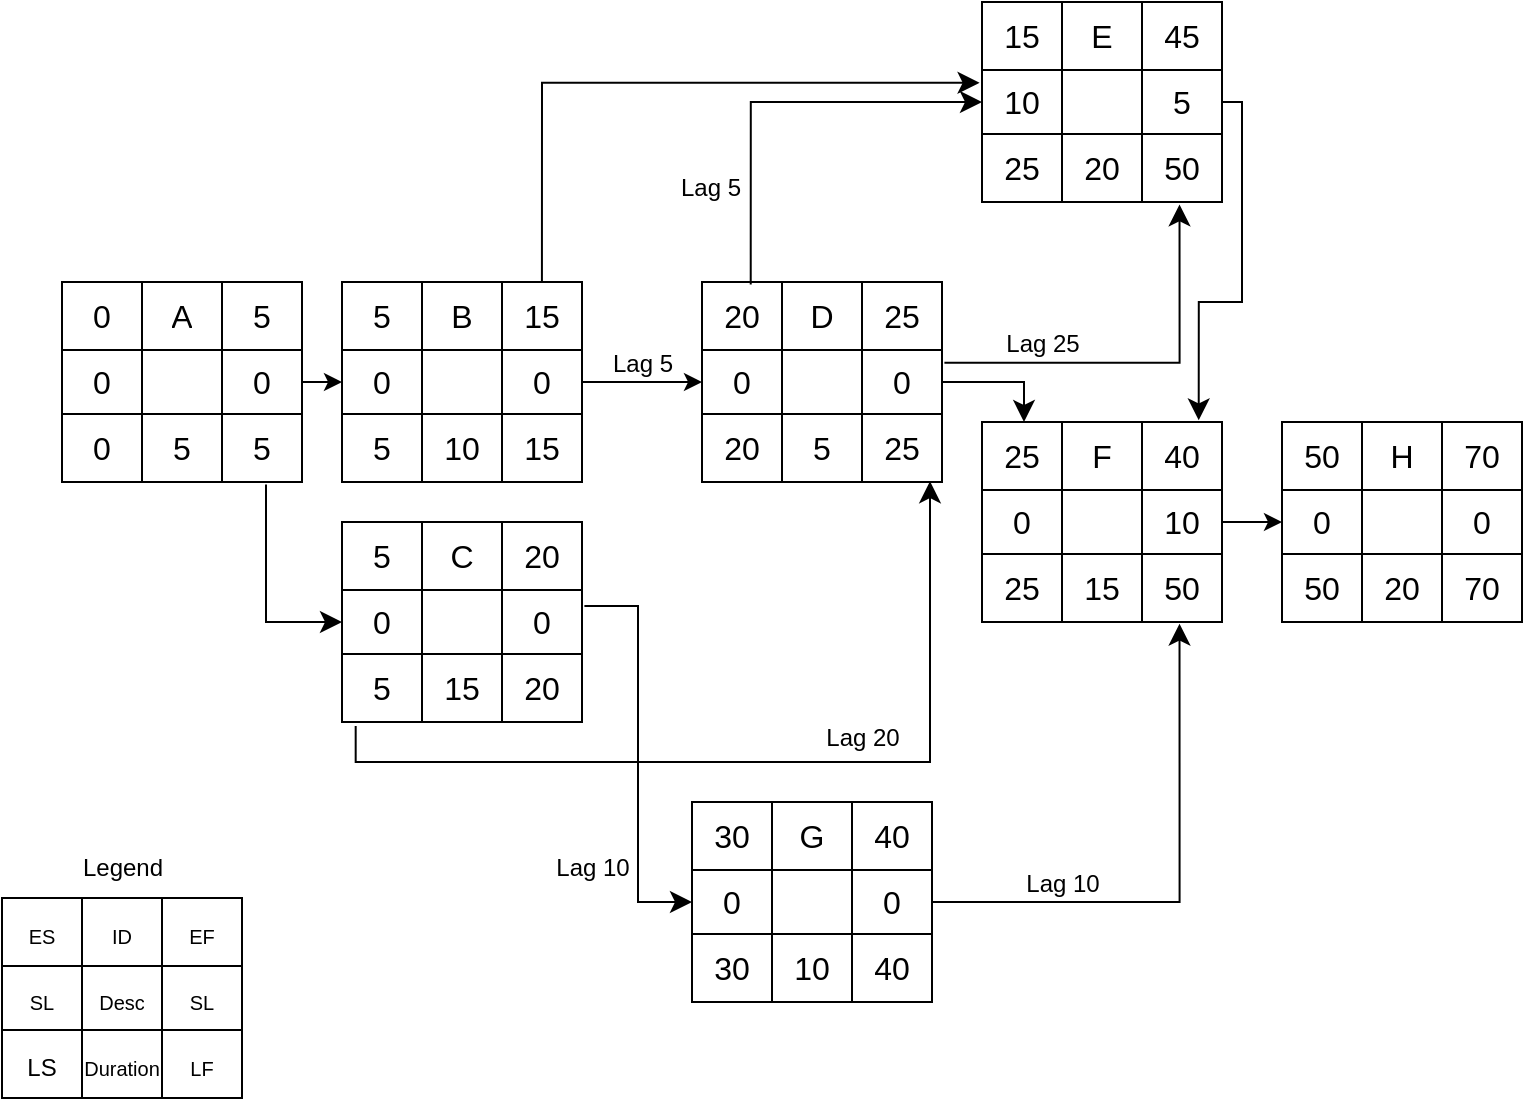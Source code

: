 <mxfile version="24.8.4">
  <diagram name="Page-1" id="xA7QRtTZwtj3hG_pDhMM">
    <mxGraphModel dx="1050" dy="1622" grid="1" gridSize="10" guides="1" tooltips="1" connect="1" arrows="1" fold="1" page="1" pageScale="1" pageWidth="850" pageHeight="1100" math="0" shadow="0">
      <root>
        <mxCell id="0" />
        <mxCell id="1" parent="0" />
        <mxCell id="I43M5E5Uk-gi-CC6flOZ-2" value="" style="shape=table;startSize=0;container=1;collapsible=0;childLayout=tableLayout;fontSize=16;" vertex="1" parent="1">
          <mxGeometry x="80" y="120" width="120" height="100" as="geometry" />
        </mxCell>
        <mxCell id="I43M5E5Uk-gi-CC6flOZ-3" value="" style="shape=tableRow;horizontal=0;startSize=0;swimlaneHead=0;swimlaneBody=0;strokeColor=inherit;top=0;left=0;bottom=0;right=0;collapsible=0;dropTarget=0;fillColor=none;points=[[0,0.5],[1,0.5]];portConstraint=eastwest;fontSize=16;" vertex="1" parent="I43M5E5Uk-gi-CC6flOZ-2">
          <mxGeometry width="120" height="34" as="geometry" />
        </mxCell>
        <mxCell id="I43M5E5Uk-gi-CC6flOZ-4" value="0" style="shape=partialRectangle;html=1;whiteSpace=wrap;connectable=0;strokeColor=inherit;overflow=hidden;fillColor=none;top=0;left=0;bottom=0;right=0;pointerEvents=1;fontSize=16;" vertex="1" parent="I43M5E5Uk-gi-CC6flOZ-3">
          <mxGeometry width="40" height="34" as="geometry">
            <mxRectangle width="40" height="34" as="alternateBounds" />
          </mxGeometry>
        </mxCell>
        <mxCell id="I43M5E5Uk-gi-CC6flOZ-5" value="A" style="shape=partialRectangle;html=1;whiteSpace=wrap;connectable=0;strokeColor=inherit;overflow=hidden;fillColor=none;top=0;left=0;bottom=0;right=0;pointerEvents=1;fontSize=16;" vertex="1" parent="I43M5E5Uk-gi-CC6flOZ-3">
          <mxGeometry x="40" width="40" height="34" as="geometry">
            <mxRectangle width="40" height="34" as="alternateBounds" />
          </mxGeometry>
        </mxCell>
        <mxCell id="I43M5E5Uk-gi-CC6flOZ-6" value="5" style="shape=partialRectangle;html=1;whiteSpace=wrap;connectable=0;strokeColor=inherit;overflow=hidden;fillColor=none;top=0;left=0;bottom=0;right=0;pointerEvents=1;fontSize=16;" vertex="1" parent="I43M5E5Uk-gi-CC6flOZ-3">
          <mxGeometry x="80" width="40" height="34" as="geometry">
            <mxRectangle width="40" height="34" as="alternateBounds" />
          </mxGeometry>
        </mxCell>
        <mxCell id="I43M5E5Uk-gi-CC6flOZ-7" value="" style="shape=tableRow;horizontal=0;startSize=0;swimlaneHead=0;swimlaneBody=0;strokeColor=inherit;top=0;left=0;bottom=0;right=0;collapsible=0;dropTarget=0;fillColor=none;points=[[0,0.5],[1,0.5]];portConstraint=eastwest;fontSize=16;" vertex="1" parent="I43M5E5Uk-gi-CC6flOZ-2">
          <mxGeometry y="34" width="120" height="32" as="geometry" />
        </mxCell>
        <mxCell id="I43M5E5Uk-gi-CC6flOZ-8" value="0" style="shape=partialRectangle;html=1;whiteSpace=wrap;connectable=0;strokeColor=inherit;overflow=hidden;fillColor=none;top=0;left=0;bottom=0;right=0;pointerEvents=1;fontSize=16;" vertex="1" parent="I43M5E5Uk-gi-CC6flOZ-7">
          <mxGeometry width="40" height="32" as="geometry">
            <mxRectangle width="40" height="32" as="alternateBounds" />
          </mxGeometry>
        </mxCell>
        <mxCell id="I43M5E5Uk-gi-CC6flOZ-9" value="" style="shape=partialRectangle;html=1;whiteSpace=wrap;connectable=0;strokeColor=inherit;overflow=hidden;fillColor=none;top=0;left=0;bottom=0;right=0;pointerEvents=1;fontSize=16;" vertex="1" parent="I43M5E5Uk-gi-CC6flOZ-7">
          <mxGeometry x="40" width="40" height="32" as="geometry">
            <mxRectangle width="40" height="32" as="alternateBounds" />
          </mxGeometry>
        </mxCell>
        <mxCell id="I43M5E5Uk-gi-CC6flOZ-10" value="0" style="shape=partialRectangle;html=1;whiteSpace=wrap;connectable=0;strokeColor=inherit;overflow=hidden;fillColor=none;top=0;left=0;bottom=0;right=0;pointerEvents=1;fontSize=16;" vertex="1" parent="I43M5E5Uk-gi-CC6flOZ-7">
          <mxGeometry x="80" width="40" height="32" as="geometry">
            <mxRectangle width="40" height="32" as="alternateBounds" />
          </mxGeometry>
        </mxCell>
        <mxCell id="I43M5E5Uk-gi-CC6flOZ-11" value="" style="shape=tableRow;horizontal=0;startSize=0;swimlaneHead=0;swimlaneBody=0;strokeColor=inherit;top=0;left=0;bottom=0;right=0;collapsible=0;dropTarget=0;fillColor=none;points=[[0,0.5],[1,0.5]];portConstraint=eastwest;fontSize=16;" vertex="1" parent="I43M5E5Uk-gi-CC6flOZ-2">
          <mxGeometry y="66" width="120" height="34" as="geometry" />
        </mxCell>
        <mxCell id="I43M5E5Uk-gi-CC6flOZ-12" value="0" style="shape=partialRectangle;html=1;whiteSpace=wrap;connectable=0;strokeColor=inherit;overflow=hidden;fillColor=none;top=0;left=0;bottom=0;right=0;pointerEvents=1;fontSize=16;" vertex="1" parent="I43M5E5Uk-gi-CC6flOZ-11">
          <mxGeometry width="40" height="34" as="geometry">
            <mxRectangle width="40" height="34" as="alternateBounds" />
          </mxGeometry>
        </mxCell>
        <mxCell id="I43M5E5Uk-gi-CC6flOZ-13" value="5" style="shape=partialRectangle;html=1;whiteSpace=wrap;connectable=0;strokeColor=inherit;overflow=hidden;fillColor=none;top=0;left=0;bottom=0;right=0;pointerEvents=1;fontSize=16;" vertex="1" parent="I43M5E5Uk-gi-CC6flOZ-11">
          <mxGeometry x="40" width="40" height="34" as="geometry">
            <mxRectangle width="40" height="34" as="alternateBounds" />
          </mxGeometry>
        </mxCell>
        <mxCell id="I43M5E5Uk-gi-CC6flOZ-14" value="5" style="shape=partialRectangle;html=1;whiteSpace=wrap;connectable=0;strokeColor=inherit;overflow=hidden;fillColor=none;top=0;left=0;bottom=0;right=0;pointerEvents=1;fontSize=16;" vertex="1" parent="I43M5E5Uk-gi-CC6flOZ-11">
          <mxGeometry x="80" width="40" height="34" as="geometry">
            <mxRectangle width="40" height="34" as="alternateBounds" />
          </mxGeometry>
        </mxCell>
        <mxCell id="I43M5E5Uk-gi-CC6flOZ-15" value="Legend" style="text;html=1;align=center;verticalAlign=middle;resizable=0;points=[];autosize=1;strokeColor=none;fillColor=none;" vertex="1" parent="1">
          <mxGeometry x="80" y="398" width="60" height="30" as="geometry" />
        </mxCell>
        <mxCell id="I43M5E5Uk-gi-CC6flOZ-16" value="" style="shape=table;startSize=0;container=1;collapsible=0;childLayout=tableLayout;fontSize=16;" vertex="1" parent="1">
          <mxGeometry x="50" y="428" width="120" height="100" as="geometry" />
        </mxCell>
        <mxCell id="I43M5E5Uk-gi-CC6flOZ-17" value="" style="shape=tableRow;horizontal=0;startSize=0;swimlaneHead=0;swimlaneBody=0;strokeColor=inherit;top=0;left=0;bottom=0;right=0;collapsible=0;dropTarget=0;fillColor=none;points=[[0,0.5],[1,0.5]];portConstraint=eastwest;fontSize=16;" vertex="1" parent="I43M5E5Uk-gi-CC6flOZ-16">
          <mxGeometry width="120" height="34" as="geometry" />
        </mxCell>
        <mxCell id="I43M5E5Uk-gi-CC6flOZ-18" value="&lt;font style=&quot;font-size: 10px;&quot;&gt;ES&lt;/font&gt;" style="shape=partialRectangle;html=1;whiteSpace=wrap;connectable=0;strokeColor=inherit;overflow=hidden;fillColor=none;top=0;left=0;bottom=0;right=0;pointerEvents=1;fontSize=16;" vertex="1" parent="I43M5E5Uk-gi-CC6flOZ-17">
          <mxGeometry width="40" height="34" as="geometry">
            <mxRectangle width="40" height="34" as="alternateBounds" />
          </mxGeometry>
        </mxCell>
        <mxCell id="I43M5E5Uk-gi-CC6flOZ-19" value="&lt;font style=&quot;font-size: 10px;&quot;&gt;ID&lt;/font&gt;" style="shape=partialRectangle;html=1;whiteSpace=wrap;connectable=0;strokeColor=inherit;overflow=hidden;fillColor=none;top=0;left=0;bottom=0;right=0;pointerEvents=1;fontSize=16;" vertex="1" parent="I43M5E5Uk-gi-CC6flOZ-17">
          <mxGeometry x="40" width="40" height="34" as="geometry">
            <mxRectangle width="40" height="34" as="alternateBounds" />
          </mxGeometry>
        </mxCell>
        <mxCell id="I43M5E5Uk-gi-CC6flOZ-20" value="&lt;font style=&quot;font-size: 10px;&quot;&gt;EF&lt;/font&gt;" style="shape=partialRectangle;html=1;whiteSpace=wrap;connectable=0;strokeColor=inherit;overflow=hidden;fillColor=none;top=0;left=0;bottom=0;right=0;pointerEvents=1;fontSize=16;" vertex="1" parent="I43M5E5Uk-gi-CC6flOZ-17">
          <mxGeometry x="80" width="40" height="34" as="geometry">
            <mxRectangle width="40" height="34" as="alternateBounds" />
          </mxGeometry>
        </mxCell>
        <mxCell id="I43M5E5Uk-gi-CC6flOZ-21" value="" style="shape=tableRow;horizontal=0;startSize=0;swimlaneHead=0;swimlaneBody=0;strokeColor=inherit;top=0;left=0;bottom=0;right=0;collapsible=0;dropTarget=0;fillColor=none;points=[[0,0.5],[1,0.5]];portConstraint=eastwest;fontSize=16;" vertex="1" parent="I43M5E5Uk-gi-CC6flOZ-16">
          <mxGeometry y="34" width="120" height="32" as="geometry" />
        </mxCell>
        <mxCell id="I43M5E5Uk-gi-CC6flOZ-22" value="&lt;font style=&quot;font-size: 10px;&quot;&gt;SL&lt;/font&gt;" style="shape=partialRectangle;html=1;whiteSpace=wrap;connectable=0;strokeColor=inherit;overflow=hidden;fillColor=none;top=0;left=0;bottom=0;right=0;pointerEvents=1;fontSize=16;" vertex="1" parent="I43M5E5Uk-gi-CC6flOZ-21">
          <mxGeometry width="40" height="32" as="geometry">
            <mxRectangle width="40" height="32" as="alternateBounds" />
          </mxGeometry>
        </mxCell>
        <mxCell id="I43M5E5Uk-gi-CC6flOZ-23" value="&lt;font style=&quot;font-size: 10px;&quot;&gt;Desc&lt;/font&gt;" style="shape=partialRectangle;html=1;whiteSpace=wrap;connectable=0;strokeColor=inherit;overflow=hidden;fillColor=none;top=0;left=0;bottom=0;right=0;pointerEvents=1;fontSize=16;" vertex="1" parent="I43M5E5Uk-gi-CC6flOZ-21">
          <mxGeometry x="40" width="40" height="32" as="geometry">
            <mxRectangle width="40" height="32" as="alternateBounds" />
          </mxGeometry>
        </mxCell>
        <mxCell id="I43M5E5Uk-gi-CC6flOZ-24" value="&lt;font style=&quot;font-size: 10px;&quot;&gt;SL&lt;/font&gt;" style="shape=partialRectangle;html=1;whiteSpace=wrap;connectable=0;strokeColor=inherit;overflow=hidden;fillColor=none;top=0;left=0;bottom=0;right=0;pointerEvents=1;fontSize=16;" vertex="1" parent="I43M5E5Uk-gi-CC6flOZ-21">
          <mxGeometry x="80" width="40" height="32" as="geometry">
            <mxRectangle width="40" height="32" as="alternateBounds" />
          </mxGeometry>
        </mxCell>
        <mxCell id="I43M5E5Uk-gi-CC6flOZ-25" value="" style="shape=tableRow;horizontal=0;startSize=0;swimlaneHead=0;swimlaneBody=0;strokeColor=inherit;top=0;left=0;bottom=0;right=0;collapsible=0;dropTarget=0;fillColor=none;points=[[0,0.5],[1,0.5]];portConstraint=eastwest;fontSize=16;" vertex="1" parent="I43M5E5Uk-gi-CC6flOZ-16">
          <mxGeometry y="66" width="120" height="34" as="geometry" />
        </mxCell>
        <mxCell id="I43M5E5Uk-gi-CC6flOZ-26" value="&lt;font style=&quot;font-size: 12px;&quot;&gt;LS&lt;/font&gt;" style="shape=partialRectangle;html=1;whiteSpace=wrap;connectable=0;strokeColor=inherit;overflow=hidden;fillColor=none;top=0;left=0;bottom=0;right=0;pointerEvents=1;fontSize=16;" vertex="1" parent="I43M5E5Uk-gi-CC6flOZ-25">
          <mxGeometry width="40" height="34" as="geometry">
            <mxRectangle width="40" height="34" as="alternateBounds" />
          </mxGeometry>
        </mxCell>
        <mxCell id="I43M5E5Uk-gi-CC6flOZ-27" value="&lt;font style=&quot;font-size: 10px;&quot;&gt;Duration&lt;/font&gt;" style="shape=partialRectangle;html=1;whiteSpace=wrap;connectable=0;strokeColor=inherit;overflow=hidden;fillColor=none;top=0;left=0;bottom=0;right=0;pointerEvents=1;fontSize=16;" vertex="1" parent="I43M5E5Uk-gi-CC6flOZ-25">
          <mxGeometry x="40" width="40" height="34" as="geometry">
            <mxRectangle width="40" height="34" as="alternateBounds" />
          </mxGeometry>
        </mxCell>
        <mxCell id="I43M5E5Uk-gi-CC6flOZ-28" value="&lt;font style=&quot;font-size: 10px;&quot;&gt;LF&lt;/font&gt;" style="shape=partialRectangle;html=1;whiteSpace=wrap;connectable=0;strokeColor=inherit;overflow=hidden;fillColor=none;top=0;left=0;bottom=0;right=0;pointerEvents=1;fontSize=16;" vertex="1" parent="I43M5E5Uk-gi-CC6flOZ-25">
          <mxGeometry x="80" width="40" height="34" as="geometry">
            <mxRectangle width="40" height="34" as="alternateBounds" />
          </mxGeometry>
        </mxCell>
        <mxCell id="I43M5E5Uk-gi-CC6flOZ-29" value="" style="shape=table;startSize=0;container=1;collapsible=0;childLayout=tableLayout;fontSize=16;" vertex="1" parent="1">
          <mxGeometry x="220" y="120" width="120" height="100" as="geometry" />
        </mxCell>
        <mxCell id="I43M5E5Uk-gi-CC6flOZ-30" value="" style="shape=tableRow;horizontal=0;startSize=0;swimlaneHead=0;swimlaneBody=0;strokeColor=inherit;top=0;left=0;bottom=0;right=0;collapsible=0;dropTarget=0;fillColor=none;points=[[0,0.5],[1,0.5]];portConstraint=eastwest;fontSize=16;" vertex="1" parent="I43M5E5Uk-gi-CC6flOZ-29">
          <mxGeometry width="120" height="34" as="geometry" />
        </mxCell>
        <mxCell id="I43M5E5Uk-gi-CC6flOZ-31" value="5" style="shape=partialRectangle;html=1;whiteSpace=wrap;connectable=0;strokeColor=inherit;overflow=hidden;fillColor=none;top=0;left=0;bottom=0;right=0;pointerEvents=1;fontSize=16;" vertex="1" parent="I43M5E5Uk-gi-CC6flOZ-30">
          <mxGeometry width="40" height="34" as="geometry">
            <mxRectangle width="40" height="34" as="alternateBounds" />
          </mxGeometry>
        </mxCell>
        <mxCell id="I43M5E5Uk-gi-CC6flOZ-32" value="B" style="shape=partialRectangle;html=1;whiteSpace=wrap;connectable=0;strokeColor=inherit;overflow=hidden;fillColor=none;top=0;left=0;bottom=0;right=0;pointerEvents=1;fontSize=16;" vertex="1" parent="I43M5E5Uk-gi-CC6flOZ-30">
          <mxGeometry x="40" width="40" height="34" as="geometry">
            <mxRectangle width="40" height="34" as="alternateBounds" />
          </mxGeometry>
        </mxCell>
        <mxCell id="I43M5E5Uk-gi-CC6flOZ-33" value="15" style="shape=partialRectangle;html=1;whiteSpace=wrap;connectable=0;strokeColor=inherit;overflow=hidden;fillColor=none;top=0;left=0;bottom=0;right=0;pointerEvents=1;fontSize=16;" vertex="1" parent="I43M5E5Uk-gi-CC6flOZ-30">
          <mxGeometry x="80" width="40" height="34" as="geometry">
            <mxRectangle width="40" height="34" as="alternateBounds" />
          </mxGeometry>
        </mxCell>
        <mxCell id="I43M5E5Uk-gi-CC6flOZ-34" value="" style="shape=tableRow;horizontal=0;startSize=0;swimlaneHead=0;swimlaneBody=0;strokeColor=inherit;top=0;left=0;bottom=0;right=0;collapsible=0;dropTarget=0;fillColor=none;points=[[0,0.5],[1,0.5]];portConstraint=eastwest;fontSize=16;" vertex="1" parent="I43M5E5Uk-gi-CC6flOZ-29">
          <mxGeometry y="34" width="120" height="32" as="geometry" />
        </mxCell>
        <mxCell id="I43M5E5Uk-gi-CC6flOZ-35" value="0" style="shape=partialRectangle;html=1;whiteSpace=wrap;connectable=0;strokeColor=inherit;overflow=hidden;fillColor=none;top=0;left=0;bottom=0;right=0;pointerEvents=1;fontSize=16;" vertex="1" parent="I43M5E5Uk-gi-CC6flOZ-34">
          <mxGeometry width="40" height="32" as="geometry">
            <mxRectangle width="40" height="32" as="alternateBounds" />
          </mxGeometry>
        </mxCell>
        <mxCell id="I43M5E5Uk-gi-CC6flOZ-36" value="" style="shape=partialRectangle;html=1;whiteSpace=wrap;connectable=0;strokeColor=inherit;overflow=hidden;fillColor=none;top=0;left=0;bottom=0;right=0;pointerEvents=1;fontSize=16;" vertex="1" parent="I43M5E5Uk-gi-CC6flOZ-34">
          <mxGeometry x="40" width="40" height="32" as="geometry">
            <mxRectangle width="40" height="32" as="alternateBounds" />
          </mxGeometry>
        </mxCell>
        <mxCell id="I43M5E5Uk-gi-CC6flOZ-37" value="0" style="shape=partialRectangle;html=1;whiteSpace=wrap;connectable=0;strokeColor=inherit;overflow=hidden;fillColor=none;top=0;left=0;bottom=0;right=0;pointerEvents=1;fontSize=16;" vertex="1" parent="I43M5E5Uk-gi-CC6flOZ-34">
          <mxGeometry x="80" width="40" height="32" as="geometry">
            <mxRectangle width="40" height="32" as="alternateBounds" />
          </mxGeometry>
        </mxCell>
        <mxCell id="I43M5E5Uk-gi-CC6flOZ-38" value="" style="shape=tableRow;horizontal=0;startSize=0;swimlaneHead=0;swimlaneBody=0;strokeColor=inherit;top=0;left=0;bottom=0;right=0;collapsible=0;dropTarget=0;fillColor=none;points=[[0,0.5],[1,0.5]];portConstraint=eastwest;fontSize=16;" vertex="1" parent="I43M5E5Uk-gi-CC6flOZ-29">
          <mxGeometry y="66" width="120" height="34" as="geometry" />
        </mxCell>
        <mxCell id="I43M5E5Uk-gi-CC6flOZ-39" value="5" style="shape=partialRectangle;html=1;whiteSpace=wrap;connectable=0;strokeColor=inherit;overflow=hidden;fillColor=none;top=0;left=0;bottom=0;right=0;pointerEvents=1;fontSize=16;" vertex="1" parent="I43M5E5Uk-gi-CC6flOZ-38">
          <mxGeometry width="40" height="34" as="geometry">
            <mxRectangle width="40" height="34" as="alternateBounds" />
          </mxGeometry>
        </mxCell>
        <mxCell id="I43M5E5Uk-gi-CC6flOZ-40" value="10" style="shape=partialRectangle;html=1;whiteSpace=wrap;connectable=0;strokeColor=inherit;overflow=hidden;fillColor=none;top=0;left=0;bottom=0;right=0;pointerEvents=1;fontSize=16;" vertex="1" parent="I43M5E5Uk-gi-CC6flOZ-38">
          <mxGeometry x="40" width="40" height="34" as="geometry">
            <mxRectangle width="40" height="34" as="alternateBounds" />
          </mxGeometry>
        </mxCell>
        <mxCell id="I43M5E5Uk-gi-CC6flOZ-41" value="15" style="shape=partialRectangle;html=1;whiteSpace=wrap;connectable=0;strokeColor=inherit;overflow=hidden;fillColor=none;top=0;left=0;bottom=0;right=0;pointerEvents=1;fontSize=16;" vertex="1" parent="I43M5E5Uk-gi-CC6flOZ-38">
          <mxGeometry x="80" width="40" height="34" as="geometry">
            <mxRectangle width="40" height="34" as="alternateBounds" />
          </mxGeometry>
        </mxCell>
        <mxCell id="I43M5E5Uk-gi-CC6flOZ-42" value="" style="endArrow=classic;html=1;rounded=0;exitX=1;exitY=0.5;exitDx=0;exitDy=0;entryX=0;entryY=0.5;entryDx=0;entryDy=0;" edge="1" parent="1" source="I43M5E5Uk-gi-CC6flOZ-7" target="I43M5E5Uk-gi-CC6flOZ-34">
          <mxGeometry width="50" height="50" relative="1" as="geometry">
            <mxPoint x="170" y="370" as="sourcePoint" />
            <mxPoint x="220" y="320" as="targetPoint" />
          </mxGeometry>
        </mxCell>
        <mxCell id="I43M5E5Uk-gi-CC6flOZ-43" value="" style="shape=table;startSize=0;container=1;collapsible=0;childLayout=tableLayout;fontSize=16;" vertex="1" parent="1">
          <mxGeometry x="220" y="240" width="120" height="100" as="geometry" />
        </mxCell>
        <mxCell id="I43M5E5Uk-gi-CC6flOZ-44" value="" style="shape=tableRow;horizontal=0;startSize=0;swimlaneHead=0;swimlaneBody=0;strokeColor=inherit;top=0;left=0;bottom=0;right=0;collapsible=0;dropTarget=0;fillColor=none;points=[[0,0.5],[1,0.5]];portConstraint=eastwest;fontSize=16;" vertex="1" parent="I43M5E5Uk-gi-CC6flOZ-43">
          <mxGeometry width="120" height="34" as="geometry" />
        </mxCell>
        <mxCell id="I43M5E5Uk-gi-CC6flOZ-45" value="5" style="shape=partialRectangle;html=1;whiteSpace=wrap;connectable=0;strokeColor=inherit;overflow=hidden;fillColor=none;top=0;left=0;bottom=0;right=0;pointerEvents=1;fontSize=16;" vertex="1" parent="I43M5E5Uk-gi-CC6flOZ-44">
          <mxGeometry width="40" height="34" as="geometry">
            <mxRectangle width="40" height="34" as="alternateBounds" />
          </mxGeometry>
        </mxCell>
        <mxCell id="I43M5E5Uk-gi-CC6flOZ-46" value="C" style="shape=partialRectangle;html=1;whiteSpace=wrap;connectable=0;strokeColor=inherit;overflow=hidden;fillColor=none;top=0;left=0;bottom=0;right=0;pointerEvents=1;fontSize=16;" vertex="1" parent="I43M5E5Uk-gi-CC6flOZ-44">
          <mxGeometry x="40" width="40" height="34" as="geometry">
            <mxRectangle width="40" height="34" as="alternateBounds" />
          </mxGeometry>
        </mxCell>
        <mxCell id="I43M5E5Uk-gi-CC6flOZ-47" value="20" style="shape=partialRectangle;html=1;whiteSpace=wrap;connectable=0;strokeColor=inherit;overflow=hidden;fillColor=none;top=0;left=0;bottom=0;right=0;pointerEvents=1;fontSize=16;" vertex="1" parent="I43M5E5Uk-gi-CC6flOZ-44">
          <mxGeometry x="80" width="40" height="34" as="geometry">
            <mxRectangle width="40" height="34" as="alternateBounds" />
          </mxGeometry>
        </mxCell>
        <mxCell id="I43M5E5Uk-gi-CC6flOZ-48" value="" style="shape=tableRow;horizontal=0;startSize=0;swimlaneHead=0;swimlaneBody=0;strokeColor=inherit;top=0;left=0;bottom=0;right=0;collapsible=0;dropTarget=0;fillColor=none;points=[[0,0.5],[1,0.5]];portConstraint=eastwest;fontSize=16;" vertex="1" parent="I43M5E5Uk-gi-CC6flOZ-43">
          <mxGeometry y="34" width="120" height="32" as="geometry" />
        </mxCell>
        <mxCell id="I43M5E5Uk-gi-CC6flOZ-49" value="0" style="shape=partialRectangle;html=1;whiteSpace=wrap;connectable=0;strokeColor=inherit;overflow=hidden;fillColor=none;top=0;left=0;bottom=0;right=0;pointerEvents=1;fontSize=16;" vertex="1" parent="I43M5E5Uk-gi-CC6flOZ-48">
          <mxGeometry width="40" height="32" as="geometry">
            <mxRectangle width="40" height="32" as="alternateBounds" />
          </mxGeometry>
        </mxCell>
        <mxCell id="I43M5E5Uk-gi-CC6flOZ-50" value="" style="shape=partialRectangle;html=1;whiteSpace=wrap;connectable=0;strokeColor=inherit;overflow=hidden;fillColor=none;top=0;left=0;bottom=0;right=0;pointerEvents=1;fontSize=16;" vertex="1" parent="I43M5E5Uk-gi-CC6flOZ-48">
          <mxGeometry x="40" width="40" height="32" as="geometry">
            <mxRectangle width="40" height="32" as="alternateBounds" />
          </mxGeometry>
        </mxCell>
        <mxCell id="I43M5E5Uk-gi-CC6flOZ-51" value="0" style="shape=partialRectangle;html=1;whiteSpace=wrap;connectable=0;strokeColor=inherit;overflow=hidden;fillColor=none;top=0;left=0;bottom=0;right=0;pointerEvents=1;fontSize=16;" vertex="1" parent="I43M5E5Uk-gi-CC6flOZ-48">
          <mxGeometry x="80" width="40" height="32" as="geometry">
            <mxRectangle width="40" height="32" as="alternateBounds" />
          </mxGeometry>
        </mxCell>
        <mxCell id="I43M5E5Uk-gi-CC6flOZ-52" value="" style="shape=tableRow;horizontal=0;startSize=0;swimlaneHead=0;swimlaneBody=0;strokeColor=inherit;top=0;left=0;bottom=0;right=0;collapsible=0;dropTarget=0;fillColor=none;points=[[0,0.5],[1,0.5]];portConstraint=eastwest;fontSize=16;" vertex="1" parent="I43M5E5Uk-gi-CC6flOZ-43">
          <mxGeometry y="66" width="120" height="34" as="geometry" />
        </mxCell>
        <mxCell id="I43M5E5Uk-gi-CC6flOZ-53" value="5" style="shape=partialRectangle;html=1;whiteSpace=wrap;connectable=0;strokeColor=inherit;overflow=hidden;fillColor=none;top=0;left=0;bottom=0;right=0;pointerEvents=1;fontSize=16;" vertex="1" parent="I43M5E5Uk-gi-CC6flOZ-52">
          <mxGeometry width="40" height="34" as="geometry">
            <mxRectangle width="40" height="34" as="alternateBounds" />
          </mxGeometry>
        </mxCell>
        <mxCell id="I43M5E5Uk-gi-CC6flOZ-54" value="15" style="shape=partialRectangle;html=1;whiteSpace=wrap;connectable=0;strokeColor=inherit;overflow=hidden;fillColor=none;top=0;left=0;bottom=0;right=0;pointerEvents=1;fontSize=16;" vertex="1" parent="I43M5E5Uk-gi-CC6flOZ-52">
          <mxGeometry x="40" width="40" height="34" as="geometry">
            <mxRectangle width="40" height="34" as="alternateBounds" />
          </mxGeometry>
        </mxCell>
        <mxCell id="I43M5E5Uk-gi-CC6flOZ-55" value="20" style="shape=partialRectangle;html=1;whiteSpace=wrap;connectable=0;strokeColor=inherit;overflow=hidden;fillColor=none;top=0;left=0;bottom=0;right=0;pointerEvents=1;fontSize=16;" vertex="1" parent="I43M5E5Uk-gi-CC6flOZ-52">
          <mxGeometry x="80" width="40" height="34" as="geometry">
            <mxRectangle width="40" height="34" as="alternateBounds" />
          </mxGeometry>
        </mxCell>
        <mxCell id="I43M5E5Uk-gi-CC6flOZ-56" value="" style="edgeStyle=segmentEdgeStyle;endArrow=classic;html=1;curved=0;rounded=0;endSize=8;startSize=8;exitX=0.85;exitY=1.035;exitDx=0;exitDy=0;exitPerimeter=0;entryX=0;entryY=0.5;entryDx=0;entryDy=0;" edge="1" parent="1" source="I43M5E5Uk-gi-CC6flOZ-11" target="I43M5E5Uk-gi-CC6flOZ-48">
          <mxGeometry width="50" height="50" relative="1" as="geometry">
            <mxPoint x="80" y="340" as="sourcePoint" />
            <mxPoint x="130" y="290" as="targetPoint" />
            <Array as="points">
              <mxPoint x="182" y="290" />
            </Array>
          </mxGeometry>
        </mxCell>
        <mxCell id="I43M5E5Uk-gi-CC6flOZ-57" value="" style="shape=table;startSize=0;container=1;collapsible=0;childLayout=tableLayout;fontSize=16;" vertex="1" parent="1">
          <mxGeometry x="400" y="120" width="120" height="100" as="geometry" />
        </mxCell>
        <mxCell id="I43M5E5Uk-gi-CC6flOZ-58" value="" style="shape=tableRow;horizontal=0;startSize=0;swimlaneHead=0;swimlaneBody=0;strokeColor=inherit;top=0;left=0;bottom=0;right=0;collapsible=0;dropTarget=0;fillColor=none;points=[[0,0.5],[1,0.5]];portConstraint=eastwest;fontSize=16;" vertex="1" parent="I43M5E5Uk-gi-CC6flOZ-57">
          <mxGeometry width="120" height="34" as="geometry" />
        </mxCell>
        <mxCell id="I43M5E5Uk-gi-CC6flOZ-59" value="20" style="shape=partialRectangle;html=1;whiteSpace=wrap;connectable=0;strokeColor=inherit;overflow=hidden;fillColor=none;top=0;left=0;bottom=0;right=0;pointerEvents=1;fontSize=16;" vertex="1" parent="I43M5E5Uk-gi-CC6flOZ-58">
          <mxGeometry width="40" height="34" as="geometry">
            <mxRectangle width="40" height="34" as="alternateBounds" />
          </mxGeometry>
        </mxCell>
        <mxCell id="I43M5E5Uk-gi-CC6flOZ-60" value="D" style="shape=partialRectangle;html=1;whiteSpace=wrap;connectable=0;strokeColor=inherit;overflow=hidden;fillColor=none;top=0;left=0;bottom=0;right=0;pointerEvents=1;fontSize=16;" vertex="1" parent="I43M5E5Uk-gi-CC6flOZ-58">
          <mxGeometry x="40" width="40" height="34" as="geometry">
            <mxRectangle width="40" height="34" as="alternateBounds" />
          </mxGeometry>
        </mxCell>
        <mxCell id="I43M5E5Uk-gi-CC6flOZ-61" value="25" style="shape=partialRectangle;html=1;whiteSpace=wrap;connectable=0;strokeColor=inherit;overflow=hidden;fillColor=none;top=0;left=0;bottom=0;right=0;pointerEvents=1;fontSize=16;" vertex="1" parent="I43M5E5Uk-gi-CC6flOZ-58">
          <mxGeometry x="80" width="40" height="34" as="geometry">
            <mxRectangle width="40" height="34" as="alternateBounds" />
          </mxGeometry>
        </mxCell>
        <mxCell id="I43M5E5Uk-gi-CC6flOZ-62" value="" style="shape=tableRow;horizontal=0;startSize=0;swimlaneHead=0;swimlaneBody=0;strokeColor=inherit;top=0;left=0;bottom=0;right=0;collapsible=0;dropTarget=0;fillColor=none;points=[[0,0.5],[1,0.5]];portConstraint=eastwest;fontSize=16;" vertex="1" parent="I43M5E5Uk-gi-CC6flOZ-57">
          <mxGeometry y="34" width="120" height="32" as="geometry" />
        </mxCell>
        <mxCell id="I43M5E5Uk-gi-CC6flOZ-63" value="0" style="shape=partialRectangle;html=1;whiteSpace=wrap;connectable=0;strokeColor=inherit;overflow=hidden;fillColor=none;top=0;left=0;bottom=0;right=0;pointerEvents=1;fontSize=16;" vertex="1" parent="I43M5E5Uk-gi-CC6flOZ-62">
          <mxGeometry width="40" height="32" as="geometry">
            <mxRectangle width="40" height="32" as="alternateBounds" />
          </mxGeometry>
        </mxCell>
        <mxCell id="I43M5E5Uk-gi-CC6flOZ-64" value="" style="shape=partialRectangle;html=1;whiteSpace=wrap;connectable=0;strokeColor=inherit;overflow=hidden;fillColor=none;top=0;left=0;bottom=0;right=0;pointerEvents=1;fontSize=16;" vertex="1" parent="I43M5E5Uk-gi-CC6flOZ-62">
          <mxGeometry x="40" width="40" height="32" as="geometry">
            <mxRectangle width="40" height="32" as="alternateBounds" />
          </mxGeometry>
        </mxCell>
        <mxCell id="I43M5E5Uk-gi-CC6flOZ-65" value="0" style="shape=partialRectangle;html=1;whiteSpace=wrap;connectable=0;strokeColor=inherit;overflow=hidden;fillColor=none;top=0;left=0;bottom=0;right=0;pointerEvents=1;fontSize=16;" vertex="1" parent="I43M5E5Uk-gi-CC6flOZ-62">
          <mxGeometry x="80" width="40" height="32" as="geometry">
            <mxRectangle width="40" height="32" as="alternateBounds" />
          </mxGeometry>
        </mxCell>
        <mxCell id="I43M5E5Uk-gi-CC6flOZ-66" value="" style="shape=tableRow;horizontal=0;startSize=0;swimlaneHead=0;swimlaneBody=0;strokeColor=inherit;top=0;left=0;bottom=0;right=0;collapsible=0;dropTarget=0;fillColor=none;points=[[0,0.5],[1,0.5]];portConstraint=eastwest;fontSize=16;" vertex="1" parent="I43M5E5Uk-gi-CC6flOZ-57">
          <mxGeometry y="66" width="120" height="34" as="geometry" />
        </mxCell>
        <mxCell id="I43M5E5Uk-gi-CC6flOZ-67" value="20" style="shape=partialRectangle;html=1;whiteSpace=wrap;connectable=0;strokeColor=inherit;overflow=hidden;fillColor=none;top=0;left=0;bottom=0;right=0;pointerEvents=1;fontSize=16;" vertex="1" parent="I43M5E5Uk-gi-CC6flOZ-66">
          <mxGeometry width="40" height="34" as="geometry">
            <mxRectangle width="40" height="34" as="alternateBounds" />
          </mxGeometry>
        </mxCell>
        <mxCell id="I43M5E5Uk-gi-CC6flOZ-68" value="5" style="shape=partialRectangle;html=1;whiteSpace=wrap;connectable=0;strokeColor=inherit;overflow=hidden;fillColor=none;top=0;left=0;bottom=0;right=0;pointerEvents=1;fontSize=16;" vertex="1" parent="I43M5E5Uk-gi-CC6flOZ-66">
          <mxGeometry x="40" width="40" height="34" as="geometry">
            <mxRectangle width="40" height="34" as="alternateBounds" />
          </mxGeometry>
        </mxCell>
        <mxCell id="I43M5E5Uk-gi-CC6flOZ-69" value="25" style="shape=partialRectangle;html=1;whiteSpace=wrap;connectable=0;strokeColor=inherit;overflow=hidden;fillColor=none;top=0;left=0;bottom=0;right=0;pointerEvents=1;fontSize=16;" vertex="1" parent="I43M5E5Uk-gi-CC6flOZ-66">
          <mxGeometry x="80" width="40" height="34" as="geometry">
            <mxRectangle width="40" height="34" as="alternateBounds" />
          </mxGeometry>
        </mxCell>
        <mxCell id="I43M5E5Uk-gi-CC6flOZ-73" value="" style="shape=table;startSize=0;container=1;collapsible=0;childLayout=tableLayout;fontSize=16;" vertex="1" parent="I43M5E5Uk-gi-CC6flOZ-66">
          <mxGeometry x="120" width="NaN" height="34" as="geometry">
            <mxRectangle width="NaN" height="34" as="alternateBounds" />
          </mxGeometry>
        </mxCell>
        <mxCell id="I43M5E5Uk-gi-CC6flOZ-74" value="" style="shape=tableRow;horizontal=0;startSize=0;swimlaneHead=0;swimlaneBody=0;strokeColor=inherit;top=0;left=0;bottom=0;right=0;collapsible=0;dropTarget=0;fillColor=none;points=[[0,0.5],[1,0.5]];portConstraint=eastwest;fontSize=16;" vertex="1" visible="0" parent="I43M5E5Uk-gi-CC6flOZ-73">
          <mxGeometry width="120" height="34" as="geometry" />
        </mxCell>
        <mxCell id="I43M5E5Uk-gi-CC6flOZ-75" value="5" style="shape=partialRectangle;html=1;whiteSpace=wrap;connectable=0;strokeColor=inherit;overflow=hidden;fillColor=none;top=0;left=0;bottom=0;right=0;pointerEvents=1;fontSize=16;" vertex="1" parent="I43M5E5Uk-gi-CC6flOZ-74">
          <mxGeometry width="40" height="34" as="geometry">
            <mxRectangle width="40" height="34" as="alternateBounds" />
          </mxGeometry>
        </mxCell>
        <mxCell id="I43M5E5Uk-gi-CC6flOZ-76" value="B" style="shape=partialRectangle;html=1;whiteSpace=wrap;connectable=0;strokeColor=inherit;overflow=hidden;fillColor=none;top=0;left=0;bottom=0;right=0;pointerEvents=1;fontSize=16;" vertex="1" parent="I43M5E5Uk-gi-CC6flOZ-74">
          <mxGeometry x="40" width="40" height="34" as="geometry">
            <mxRectangle width="40" height="34" as="alternateBounds" />
          </mxGeometry>
        </mxCell>
        <mxCell id="I43M5E5Uk-gi-CC6flOZ-77" value="15" style="shape=partialRectangle;html=1;whiteSpace=wrap;connectable=0;strokeColor=inherit;overflow=hidden;fillColor=none;top=0;left=0;bottom=0;right=0;pointerEvents=1;fontSize=16;" vertex="1" parent="I43M5E5Uk-gi-CC6flOZ-74">
          <mxGeometry x="80" width="40" height="34" as="geometry">
            <mxRectangle width="40" height="34" as="alternateBounds" />
          </mxGeometry>
        </mxCell>
        <mxCell id="I43M5E5Uk-gi-CC6flOZ-78" value="" style="shape=tableRow;horizontal=0;startSize=0;swimlaneHead=0;swimlaneBody=0;strokeColor=inherit;top=0;left=0;bottom=0;right=0;collapsible=0;dropTarget=0;fillColor=none;points=[[0,0.5],[1,0.5]];portConstraint=eastwest;fontSize=16;" vertex="1" visible="0" parent="I43M5E5Uk-gi-CC6flOZ-73">
          <mxGeometry y="34" width="120" height="32" as="geometry" />
        </mxCell>
        <mxCell id="I43M5E5Uk-gi-CC6flOZ-79" value="0" style="shape=partialRectangle;html=1;whiteSpace=wrap;connectable=0;strokeColor=inherit;overflow=hidden;fillColor=none;top=0;left=0;bottom=0;right=0;pointerEvents=1;fontSize=16;" vertex="1" parent="I43M5E5Uk-gi-CC6flOZ-78">
          <mxGeometry width="40" height="32" as="geometry">
            <mxRectangle width="40" height="32" as="alternateBounds" />
          </mxGeometry>
        </mxCell>
        <mxCell id="I43M5E5Uk-gi-CC6flOZ-80" value="" style="shape=partialRectangle;html=1;whiteSpace=wrap;connectable=0;strokeColor=inherit;overflow=hidden;fillColor=none;top=0;left=0;bottom=0;right=0;pointerEvents=1;fontSize=16;" vertex="1" parent="I43M5E5Uk-gi-CC6flOZ-78">
          <mxGeometry x="40" width="40" height="32" as="geometry">
            <mxRectangle width="40" height="32" as="alternateBounds" />
          </mxGeometry>
        </mxCell>
        <mxCell id="I43M5E5Uk-gi-CC6flOZ-81" value="0" style="shape=partialRectangle;html=1;whiteSpace=wrap;connectable=0;strokeColor=inherit;overflow=hidden;fillColor=none;top=0;left=0;bottom=0;right=0;pointerEvents=1;fontSize=16;" vertex="1" parent="I43M5E5Uk-gi-CC6flOZ-78">
          <mxGeometry x="80" width="40" height="32" as="geometry">
            <mxRectangle width="40" height="32" as="alternateBounds" />
          </mxGeometry>
        </mxCell>
        <mxCell id="I43M5E5Uk-gi-CC6flOZ-82" value="" style="shape=tableRow;horizontal=0;startSize=0;swimlaneHead=0;swimlaneBody=0;strokeColor=inherit;top=0;left=0;bottom=0;right=0;collapsible=0;dropTarget=0;fillColor=none;points=[[0,0.5],[1,0.5]];portConstraint=eastwest;fontSize=16;" vertex="1" visible="0" parent="I43M5E5Uk-gi-CC6flOZ-73">
          <mxGeometry y="66" width="120" height="34" as="geometry" />
        </mxCell>
        <mxCell id="I43M5E5Uk-gi-CC6flOZ-83" value="5" style="shape=partialRectangle;html=1;whiteSpace=wrap;connectable=0;strokeColor=inherit;overflow=hidden;fillColor=none;top=0;left=0;bottom=0;right=0;pointerEvents=1;fontSize=16;" vertex="1" parent="I43M5E5Uk-gi-CC6flOZ-82">
          <mxGeometry width="40" height="34" as="geometry">
            <mxRectangle width="40" height="34" as="alternateBounds" />
          </mxGeometry>
        </mxCell>
        <mxCell id="I43M5E5Uk-gi-CC6flOZ-84" value="10" style="shape=partialRectangle;html=1;whiteSpace=wrap;connectable=0;strokeColor=inherit;overflow=hidden;fillColor=none;top=0;left=0;bottom=0;right=0;pointerEvents=1;fontSize=16;" vertex="1" parent="I43M5E5Uk-gi-CC6flOZ-82">
          <mxGeometry x="40" width="40" height="34" as="geometry">
            <mxRectangle width="40" height="34" as="alternateBounds" />
          </mxGeometry>
        </mxCell>
        <mxCell id="I43M5E5Uk-gi-CC6flOZ-85" value="15" style="shape=partialRectangle;html=1;whiteSpace=wrap;connectable=0;strokeColor=inherit;overflow=hidden;fillColor=none;top=0;left=0;bottom=0;right=0;pointerEvents=1;fontSize=16;" vertex="1" parent="I43M5E5Uk-gi-CC6flOZ-82">
          <mxGeometry x="80" width="40" height="34" as="geometry">
            <mxRectangle width="40" height="34" as="alternateBounds" />
          </mxGeometry>
        </mxCell>
        <mxCell id="I43M5E5Uk-gi-CC6flOZ-71" value="" style="edgeStyle=elbowEdgeStyle;elbow=vertical;endArrow=classic;html=1;curved=0;rounded=0;endSize=8;startSize=8;exitX=0.057;exitY=1.059;exitDx=0;exitDy=0;exitPerimeter=0;entryX=0.95;entryY=0.988;entryDx=0;entryDy=0;entryPerimeter=0;" edge="1" parent="1" source="I43M5E5Uk-gi-CC6flOZ-52" target="I43M5E5Uk-gi-CC6flOZ-66">
          <mxGeometry width="50" height="50" relative="1" as="geometry">
            <mxPoint x="440" y="420" as="sourcePoint" />
            <mxPoint x="490" y="370" as="targetPoint" />
            <Array as="points">
              <mxPoint x="380" y="360" />
            </Array>
          </mxGeometry>
        </mxCell>
        <mxCell id="I43M5E5Uk-gi-CC6flOZ-72" value="Lag 20" style="text;html=1;align=center;verticalAlign=middle;resizable=0;points=[];autosize=1;strokeColor=none;fillColor=none;" vertex="1" parent="1">
          <mxGeometry x="450" y="333" width="60" height="30" as="geometry" />
        </mxCell>
        <mxCell id="I43M5E5Uk-gi-CC6flOZ-86" value="" style="endArrow=classic;html=1;rounded=0;exitX=1;exitY=0.5;exitDx=0;exitDy=0;entryX=0;entryY=0.5;entryDx=0;entryDy=0;" edge="1" parent="1" source="I43M5E5Uk-gi-CC6flOZ-34" target="I43M5E5Uk-gi-CC6flOZ-62">
          <mxGeometry width="50" height="50" relative="1" as="geometry">
            <mxPoint x="410" y="330" as="sourcePoint" />
            <mxPoint x="460" y="280" as="targetPoint" />
          </mxGeometry>
        </mxCell>
        <mxCell id="I43M5E5Uk-gi-CC6flOZ-87" value="Lag 5" style="text;html=1;align=center;verticalAlign=middle;resizable=0;points=[];autosize=1;strokeColor=none;fillColor=none;" vertex="1" parent="1">
          <mxGeometry x="345" y="146" width="50" height="30" as="geometry" />
        </mxCell>
        <mxCell id="I43M5E5Uk-gi-CC6flOZ-88" value="" style="shape=table;startSize=0;container=1;collapsible=0;childLayout=tableLayout;fontSize=16;" vertex="1" parent="1">
          <mxGeometry x="540" y="-20" width="120" height="100" as="geometry" />
        </mxCell>
        <mxCell id="I43M5E5Uk-gi-CC6flOZ-89" value="" style="shape=tableRow;horizontal=0;startSize=0;swimlaneHead=0;swimlaneBody=0;strokeColor=inherit;top=0;left=0;bottom=0;right=0;collapsible=0;dropTarget=0;fillColor=none;points=[[0,0.5],[1,0.5]];portConstraint=eastwest;fontSize=16;" vertex="1" parent="I43M5E5Uk-gi-CC6flOZ-88">
          <mxGeometry width="120" height="34" as="geometry" />
        </mxCell>
        <mxCell id="I43M5E5Uk-gi-CC6flOZ-90" value="15" style="shape=partialRectangle;html=1;whiteSpace=wrap;connectable=0;strokeColor=inherit;overflow=hidden;fillColor=none;top=0;left=0;bottom=0;right=0;pointerEvents=1;fontSize=16;" vertex="1" parent="I43M5E5Uk-gi-CC6flOZ-89">
          <mxGeometry width="40" height="34" as="geometry">
            <mxRectangle width="40" height="34" as="alternateBounds" />
          </mxGeometry>
        </mxCell>
        <mxCell id="I43M5E5Uk-gi-CC6flOZ-91" value="E" style="shape=partialRectangle;html=1;whiteSpace=wrap;connectable=0;strokeColor=inherit;overflow=hidden;fillColor=none;top=0;left=0;bottom=0;right=0;pointerEvents=1;fontSize=16;" vertex="1" parent="I43M5E5Uk-gi-CC6flOZ-89">
          <mxGeometry x="40" width="40" height="34" as="geometry">
            <mxRectangle width="40" height="34" as="alternateBounds" />
          </mxGeometry>
        </mxCell>
        <mxCell id="I43M5E5Uk-gi-CC6flOZ-92" value="45" style="shape=partialRectangle;html=1;whiteSpace=wrap;connectable=0;strokeColor=inherit;overflow=hidden;fillColor=none;top=0;left=0;bottom=0;right=0;pointerEvents=1;fontSize=16;" vertex="1" parent="I43M5E5Uk-gi-CC6flOZ-89">
          <mxGeometry x="80" width="40" height="34" as="geometry">
            <mxRectangle width="40" height="34" as="alternateBounds" />
          </mxGeometry>
        </mxCell>
        <mxCell id="I43M5E5Uk-gi-CC6flOZ-93" value="" style="shape=tableRow;horizontal=0;startSize=0;swimlaneHead=0;swimlaneBody=0;strokeColor=inherit;top=0;left=0;bottom=0;right=0;collapsible=0;dropTarget=0;fillColor=none;points=[[0,0.5],[1,0.5]];portConstraint=eastwest;fontSize=16;" vertex="1" parent="I43M5E5Uk-gi-CC6flOZ-88">
          <mxGeometry y="34" width="120" height="32" as="geometry" />
        </mxCell>
        <mxCell id="I43M5E5Uk-gi-CC6flOZ-94" value="10" style="shape=partialRectangle;html=1;whiteSpace=wrap;connectable=0;strokeColor=inherit;overflow=hidden;fillColor=none;top=0;left=0;bottom=0;right=0;pointerEvents=1;fontSize=16;" vertex="1" parent="I43M5E5Uk-gi-CC6flOZ-93">
          <mxGeometry width="40" height="32" as="geometry">
            <mxRectangle width="40" height="32" as="alternateBounds" />
          </mxGeometry>
        </mxCell>
        <mxCell id="I43M5E5Uk-gi-CC6flOZ-95" value="" style="shape=partialRectangle;html=1;whiteSpace=wrap;connectable=0;strokeColor=inherit;overflow=hidden;fillColor=none;top=0;left=0;bottom=0;right=0;pointerEvents=1;fontSize=16;" vertex="1" parent="I43M5E5Uk-gi-CC6flOZ-93">
          <mxGeometry x="40" width="40" height="32" as="geometry">
            <mxRectangle width="40" height="32" as="alternateBounds" />
          </mxGeometry>
        </mxCell>
        <mxCell id="I43M5E5Uk-gi-CC6flOZ-96" value="5" style="shape=partialRectangle;html=1;whiteSpace=wrap;connectable=0;strokeColor=inherit;overflow=hidden;fillColor=none;top=0;left=0;bottom=0;right=0;pointerEvents=1;fontSize=16;" vertex="1" parent="I43M5E5Uk-gi-CC6flOZ-93">
          <mxGeometry x="80" width="40" height="32" as="geometry">
            <mxRectangle width="40" height="32" as="alternateBounds" />
          </mxGeometry>
        </mxCell>
        <mxCell id="I43M5E5Uk-gi-CC6flOZ-97" value="" style="shape=tableRow;horizontal=0;startSize=0;swimlaneHead=0;swimlaneBody=0;strokeColor=inherit;top=0;left=0;bottom=0;right=0;collapsible=0;dropTarget=0;fillColor=none;points=[[0,0.5],[1,0.5]];portConstraint=eastwest;fontSize=16;" vertex="1" parent="I43M5E5Uk-gi-CC6flOZ-88">
          <mxGeometry y="66" width="120" height="34" as="geometry" />
        </mxCell>
        <mxCell id="I43M5E5Uk-gi-CC6flOZ-98" value="25" style="shape=partialRectangle;html=1;whiteSpace=wrap;connectable=0;strokeColor=inherit;overflow=hidden;fillColor=none;top=0;left=0;bottom=0;right=0;pointerEvents=1;fontSize=16;" vertex="1" parent="I43M5E5Uk-gi-CC6flOZ-97">
          <mxGeometry width="40" height="34" as="geometry">
            <mxRectangle width="40" height="34" as="alternateBounds" />
          </mxGeometry>
        </mxCell>
        <mxCell id="I43M5E5Uk-gi-CC6flOZ-99" value="20" style="shape=partialRectangle;html=1;whiteSpace=wrap;connectable=0;strokeColor=inherit;overflow=hidden;fillColor=none;top=0;left=0;bottom=0;right=0;pointerEvents=1;fontSize=16;" vertex="1" parent="I43M5E5Uk-gi-CC6flOZ-97">
          <mxGeometry x="40" width="40" height="34" as="geometry">
            <mxRectangle width="40" height="34" as="alternateBounds" />
          </mxGeometry>
        </mxCell>
        <mxCell id="I43M5E5Uk-gi-CC6flOZ-100" value="50" style="shape=partialRectangle;html=1;whiteSpace=wrap;connectable=0;strokeColor=inherit;overflow=hidden;fillColor=none;top=0;left=0;bottom=0;right=0;pointerEvents=1;fontSize=16;" vertex="1" parent="I43M5E5Uk-gi-CC6flOZ-97">
          <mxGeometry x="80" width="40" height="34" as="geometry">
            <mxRectangle width="40" height="34" as="alternateBounds" />
          </mxGeometry>
        </mxCell>
        <mxCell id="I43M5E5Uk-gi-CC6flOZ-101" value="" style="shape=table;startSize=0;container=1;collapsible=0;childLayout=tableLayout;fontSize=16;" vertex="1" parent="I43M5E5Uk-gi-CC6flOZ-97">
          <mxGeometry x="120" width="NaN" height="34" as="geometry">
            <mxRectangle width="NaN" height="34" as="alternateBounds" />
          </mxGeometry>
        </mxCell>
        <mxCell id="I43M5E5Uk-gi-CC6flOZ-102" value="" style="shape=tableRow;horizontal=0;startSize=0;swimlaneHead=0;swimlaneBody=0;strokeColor=inherit;top=0;left=0;bottom=0;right=0;collapsible=0;dropTarget=0;fillColor=none;points=[[0,0.5],[1,0.5]];portConstraint=eastwest;fontSize=16;" vertex="1" visible="0" parent="I43M5E5Uk-gi-CC6flOZ-101">
          <mxGeometry width="120" height="34" as="geometry" />
        </mxCell>
        <mxCell id="I43M5E5Uk-gi-CC6flOZ-103" value="5" style="shape=partialRectangle;html=1;whiteSpace=wrap;connectable=0;strokeColor=inherit;overflow=hidden;fillColor=none;top=0;left=0;bottom=0;right=0;pointerEvents=1;fontSize=16;" vertex="1" parent="I43M5E5Uk-gi-CC6flOZ-102">
          <mxGeometry width="40" height="34" as="geometry">
            <mxRectangle width="40" height="34" as="alternateBounds" />
          </mxGeometry>
        </mxCell>
        <mxCell id="I43M5E5Uk-gi-CC6flOZ-104" value="B" style="shape=partialRectangle;html=1;whiteSpace=wrap;connectable=0;strokeColor=inherit;overflow=hidden;fillColor=none;top=0;left=0;bottom=0;right=0;pointerEvents=1;fontSize=16;" vertex="1" parent="I43M5E5Uk-gi-CC6flOZ-102">
          <mxGeometry x="40" width="40" height="34" as="geometry">
            <mxRectangle width="40" height="34" as="alternateBounds" />
          </mxGeometry>
        </mxCell>
        <mxCell id="I43M5E5Uk-gi-CC6flOZ-105" value="15" style="shape=partialRectangle;html=1;whiteSpace=wrap;connectable=0;strokeColor=inherit;overflow=hidden;fillColor=none;top=0;left=0;bottom=0;right=0;pointerEvents=1;fontSize=16;" vertex="1" parent="I43M5E5Uk-gi-CC6flOZ-102">
          <mxGeometry x="80" width="40" height="34" as="geometry">
            <mxRectangle width="40" height="34" as="alternateBounds" />
          </mxGeometry>
        </mxCell>
        <mxCell id="I43M5E5Uk-gi-CC6flOZ-106" value="" style="shape=tableRow;horizontal=0;startSize=0;swimlaneHead=0;swimlaneBody=0;strokeColor=inherit;top=0;left=0;bottom=0;right=0;collapsible=0;dropTarget=0;fillColor=none;points=[[0,0.5],[1,0.5]];portConstraint=eastwest;fontSize=16;" vertex="1" visible="0" parent="I43M5E5Uk-gi-CC6flOZ-101">
          <mxGeometry y="34" width="120" height="32" as="geometry" />
        </mxCell>
        <mxCell id="I43M5E5Uk-gi-CC6flOZ-107" value="0" style="shape=partialRectangle;html=1;whiteSpace=wrap;connectable=0;strokeColor=inherit;overflow=hidden;fillColor=none;top=0;left=0;bottom=0;right=0;pointerEvents=1;fontSize=16;" vertex="1" parent="I43M5E5Uk-gi-CC6flOZ-106">
          <mxGeometry width="40" height="32" as="geometry">
            <mxRectangle width="40" height="32" as="alternateBounds" />
          </mxGeometry>
        </mxCell>
        <mxCell id="I43M5E5Uk-gi-CC6flOZ-108" value="" style="shape=partialRectangle;html=1;whiteSpace=wrap;connectable=0;strokeColor=inherit;overflow=hidden;fillColor=none;top=0;left=0;bottom=0;right=0;pointerEvents=1;fontSize=16;" vertex="1" parent="I43M5E5Uk-gi-CC6flOZ-106">
          <mxGeometry x="40" width="40" height="32" as="geometry">
            <mxRectangle width="40" height="32" as="alternateBounds" />
          </mxGeometry>
        </mxCell>
        <mxCell id="I43M5E5Uk-gi-CC6flOZ-109" value="0" style="shape=partialRectangle;html=1;whiteSpace=wrap;connectable=0;strokeColor=inherit;overflow=hidden;fillColor=none;top=0;left=0;bottom=0;right=0;pointerEvents=1;fontSize=16;" vertex="1" parent="I43M5E5Uk-gi-CC6flOZ-106">
          <mxGeometry x="80" width="40" height="32" as="geometry">
            <mxRectangle width="40" height="32" as="alternateBounds" />
          </mxGeometry>
        </mxCell>
        <mxCell id="I43M5E5Uk-gi-CC6flOZ-110" value="" style="shape=tableRow;horizontal=0;startSize=0;swimlaneHead=0;swimlaneBody=0;strokeColor=inherit;top=0;left=0;bottom=0;right=0;collapsible=0;dropTarget=0;fillColor=none;points=[[0,0.5],[1,0.5]];portConstraint=eastwest;fontSize=16;" vertex="1" visible="0" parent="I43M5E5Uk-gi-CC6flOZ-101">
          <mxGeometry y="66" width="120" height="34" as="geometry" />
        </mxCell>
        <mxCell id="I43M5E5Uk-gi-CC6flOZ-111" value="5" style="shape=partialRectangle;html=1;whiteSpace=wrap;connectable=0;strokeColor=inherit;overflow=hidden;fillColor=none;top=0;left=0;bottom=0;right=0;pointerEvents=1;fontSize=16;" vertex="1" parent="I43M5E5Uk-gi-CC6flOZ-110">
          <mxGeometry width="40" height="34" as="geometry">
            <mxRectangle width="40" height="34" as="alternateBounds" />
          </mxGeometry>
        </mxCell>
        <mxCell id="I43M5E5Uk-gi-CC6flOZ-112" value="10" style="shape=partialRectangle;html=1;whiteSpace=wrap;connectable=0;strokeColor=inherit;overflow=hidden;fillColor=none;top=0;left=0;bottom=0;right=0;pointerEvents=1;fontSize=16;" vertex="1" parent="I43M5E5Uk-gi-CC6flOZ-110">
          <mxGeometry x="40" width="40" height="34" as="geometry">
            <mxRectangle width="40" height="34" as="alternateBounds" />
          </mxGeometry>
        </mxCell>
        <mxCell id="I43M5E5Uk-gi-CC6flOZ-113" value="15" style="shape=partialRectangle;html=1;whiteSpace=wrap;connectable=0;strokeColor=inherit;overflow=hidden;fillColor=none;top=0;left=0;bottom=0;right=0;pointerEvents=1;fontSize=16;" vertex="1" parent="I43M5E5Uk-gi-CC6flOZ-110">
          <mxGeometry x="80" width="40" height="34" as="geometry">
            <mxRectangle width="40" height="34" as="alternateBounds" />
          </mxGeometry>
        </mxCell>
        <mxCell id="I43M5E5Uk-gi-CC6flOZ-115" value="" style="edgeStyle=segmentEdgeStyle;endArrow=classic;html=1;curved=0;rounded=0;endSize=8;startSize=8;exitX=0.833;exitY=0;exitDx=0;exitDy=0;exitPerimeter=0;entryX=-0.01;entryY=0.2;entryDx=0;entryDy=0;entryPerimeter=0;" edge="1" parent="1" source="I43M5E5Uk-gi-CC6flOZ-30" target="I43M5E5Uk-gi-CC6flOZ-93">
          <mxGeometry width="50" height="50" relative="1" as="geometry">
            <mxPoint x="220" y="80" as="sourcePoint" />
            <mxPoint x="520" y="20" as="targetPoint" />
            <Array as="points">
              <mxPoint x="320" y="20" />
            </Array>
          </mxGeometry>
        </mxCell>
        <mxCell id="I43M5E5Uk-gi-CC6flOZ-116" value="" style="edgeStyle=segmentEdgeStyle;endArrow=classic;html=1;curved=0;rounded=0;endSize=8;startSize=8;exitX=0.203;exitY=0.035;exitDx=0;exitDy=0;exitPerimeter=0;entryX=0;entryY=0.5;entryDx=0;entryDy=0;" edge="1" parent="1" source="I43M5E5Uk-gi-CC6flOZ-58" target="I43M5E5Uk-gi-CC6flOZ-93">
          <mxGeometry width="50" height="50" relative="1" as="geometry">
            <mxPoint x="400" y="100" as="sourcePoint" />
            <mxPoint x="450" y="50" as="targetPoint" />
            <Array as="points">
              <mxPoint x="424" y="30" />
            </Array>
          </mxGeometry>
        </mxCell>
        <mxCell id="I43M5E5Uk-gi-CC6flOZ-117" value="Lag 5" style="text;html=1;align=center;verticalAlign=middle;resizable=0;points=[];autosize=1;strokeColor=none;fillColor=none;" vertex="1" parent="1">
          <mxGeometry x="379" y="58" width="50" height="30" as="geometry" />
        </mxCell>
        <mxCell id="I43M5E5Uk-gi-CC6flOZ-118" value="" style="edgeStyle=segmentEdgeStyle;endArrow=classic;html=1;curved=0;rounded=0;endSize=8;startSize=8;exitX=1.01;exitY=0.2;exitDx=0;exitDy=0;entryX=0.823;entryY=1.035;entryDx=0;entryDy=0;entryPerimeter=0;exitPerimeter=0;" edge="1" parent="1" source="I43M5E5Uk-gi-CC6flOZ-62" target="I43M5E5Uk-gi-CC6flOZ-97">
          <mxGeometry width="50" height="50" relative="1" as="geometry">
            <mxPoint x="590" y="200" as="sourcePoint" />
            <mxPoint x="640" y="150" as="targetPoint" />
          </mxGeometry>
        </mxCell>
        <mxCell id="I43M5E5Uk-gi-CC6flOZ-119" value="Lag 25" style="text;html=1;align=center;verticalAlign=middle;resizable=0;points=[];autosize=1;strokeColor=none;fillColor=none;" vertex="1" parent="1">
          <mxGeometry x="540" y="136" width="60" height="30" as="geometry" />
        </mxCell>
        <mxCell id="I43M5E5Uk-gi-CC6flOZ-120" value="" style="shape=table;startSize=0;container=1;collapsible=0;childLayout=tableLayout;fontSize=16;" vertex="1" parent="1">
          <mxGeometry x="540" y="190" width="120" height="100" as="geometry" />
        </mxCell>
        <mxCell id="I43M5E5Uk-gi-CC6flOZ-121" value="" style="shape=tableRow;horizontal=0;startSize=0;swimlaneHead=0;swimlaneBody=0;strokeColor=inherit;top=0;left=0;bottom=0;right=0;collapsible=0;dropTarget=0;fillColor=none;points=[[0,0.5],[1,0.5]];portConstraint=eastwest;fontSize=16;" vertex="1" parent="I43M5E5Uk-gi-CC6flOZ-120">
          <mxGeometry width="120" height="34" as="geometry" />
        </mxCell>
        <mxCell id="I43M5E5Uk-gi-CC6flOZ-122" value="25" style="shape=partialRectangle;html=1;whiteSpace=wrap;connectable=0;strokeColor=inherit;overflow=hidden;fillColor=none;top=0;left=0;bottom=0;right=0;pointerEvents=1;fontSize=16;" vertex="1" parent="I43M5E5Uk-gi-CC6flOZ-121">
          <mxGeometry width="40" height="34" as="geometry">
            <mxRectangle width="40" height="34" as="alternateBounds" />
          </mxGeometry>
        </mxCell>
        <mxCell id="I43M5E5Uk-gi-CC6flOZ-123" value="F" style="shape=partialRectangle;html=1;whiteSpace=wrap;connectable=0;strokeColor=inherit;overflow=hidden;fillColor=none;top=0;left=0;bottom=0;right=0;pointerEvents=1;fontSize=16;" vertex="1" parent="I43M5E5Uk-gi-CC6flOZ-121">
          <mxGeometry x="40" width="40" height="34" as="geometry">
            <mxRectangle width="40" height="34" as="alternateBounds" />
          </mxGeometry>
        </mxCell>
        <mxCell id="I43M5E5Uk-gi-CC6flOZ-124" value="40" style="shape=partialRectangle;html=1;whiteSpace=wrap;connectable=0;strokeColor=inherit;overflow=hidden;fillColor=none;top=0;left=0;bottom=0;right=0;pointerEvents=1;fontSize=16;" vertex="1" parent="I43M5E5Uk-gi-CC6flOZ-121">
          <mxGeometry x="80" width="40" height="34" as="geometry">
            <mxRectangle width="40" height="34" as="alternateBounds" />
          </mxGeometry>
        </mxCell>
        <mxCell id="I43M5E5Uk-gi-CC6flOZ-125" value="" style="shape=tableRow;horizontal=0;startSize=0;swimlaneHead=0;swimlaneBody=0;strokeColor=inherit;top=0;left=0;bottom=0;right=0;collapsible=0;dropTarget=0;fillColor=none;points=[[0,0.5],[1,0.5]];portConstraint=eastwest;fontSize=16;" vertex="1" parent="I43M5E5Uk-gi-CC6flOZ-120">
          <mxGeometry y="34" width="120" height="32" as="geometry" />
        </mxCell>
        <mxCell id="I43M5E5Uk-gi-CC6flOZ-126" value="0" style="shape=partialRectangle;html=1;whiteSpace=wrap;connectable=0;strokeColor=inherit;overflow=hidden;fillColor=none;top=0;left=0;bottom=0;right=0;pointerEvents=1;fontSize=16;" vertex="1" parent="I43M5E5Uk-gi-CC6flOZ-125">
          <mxGeometry width="40" height="32" as="geometry">
            <mxRectangle width="40" height="32" as="alternateBounds" />
          </mxGeometry>
        </mxCell>
        <mxCell id="I43M5E5Uk-gi-CC6flOZ-127" value="" style="shape=partialRectangle;html=1;whiteSpace=wrap;connectable=0;strokeColor=inherit;overflow=hidden;fillColor=none;top=0;left=0;bottom=0;right=0;pointerEvents=1;fontSize=16;" vertex="1" parent="I43M5E5Uk-gi-CC6flOZ-125">
          <mxGeometry x="40" width="40" height="32" as="geometry">
            <mxRectangle width="40" height="32" as="alternateBounds" />
          </mxGeometry>
        </mxCell>
        <mxCell id="I43M5E5Uk-gi-CC6flOZ-128" value="10" style="shape=partialRectangle;html=1;whiteSpace=wrap;connectable=0;strokeColor=inherit;overflow=hidden;fillColor=none;top=0;left=0;bottom=0;right=0;pointerEvents=1;fontSize=16;" vertex="1" parent="I43M5E5Uk-gi-CC6flOZ-125">
          <mxGeometry x="80" width="40" height="32" as="geometry">
            <mxRectangle width="40" height="32" as="alternateBounds" />
          </mxGeometry>
        </mxCell>
        <mxCell id="I43M5E5Uk-gi-CC6flOZ-129" value="" style="shape=tableRow;horizontal=0;startSize=0;swimlaneHead=0;swimlaneBody=0;strokeColor=inherit;top=0;left=0;bottom=0;right=0;collapsible=0;dropTarget=0;fillColor=none;points=[[0,0.5],[1,0.5]];portConstraint=eastwest;fontSize=16;" vertex="1" parent="I43M5E5Uk-gi-CC6flOZ-120">
          <mxGeometry y="66" width="120" height="34" as="geometry" />
        </mxCell>
        <mxCell id="I43M5E5Uk-gi-CC6flOZ-130" value="25" style="shape=partialRectangle;html=1;whiteSpace=wrap;connectable=0;strokeColor=inherit;overflow=hidden;fillColor=none;top=0;left=0;bottom=0;right=0;pointerEvents=1;fontSize=16;" vertex="1" parent="I43M5E5Uk-gi-CC6flOZ-129">
          <mxGeometry width="40" height="34" as="geometry">
            <mxRectangle width="40" height="34" as="alternateBounds" />
          </mxGeometry>
        </mxCell>
        <mxCell id="I43M5E5Uk-gi-CC6flOZ-131" value="15" style="shape=partialRectangle;html=1;whiteSpace=wrap;connectable=0;strokeColor=inherit;overflow=hidden;fillColor=none;top=0;left=0;bottom=0;right=0;pointerEvents=1;fontSize=16;" vertex="1" parent="I43M5E5Uk-gi-CC6flOZ-129">
          <mxGeometry x="40" width="40" height="34" as="geometry">
            <mxRectangle width="40" height="34" as="alternateBounds" />
          </mxGeometry>
        </mxCell>
        <mxCell id="I43M5E5Uk-gi-CC6flOZ-132" value="50" style="shape=partialRectangle;html=1;whiteSpace=wrap;connectable=0;strokeColor=inherit;overflow=hidden;fillColor=none;top=0;left=0;bottom=0;right=0;pointerEvents=1;fontSize=16;" vertex="1" parent="I43M5E5Uk-gi-CC6flOZ-129">
          <mxGeometry x="80" width="40" height="34" as="geometry">
            <mxRectangle width="40" height="34" as="alternateBounds" />
          </mxGeometry>
        </mxCell>
        <mxCell id="I43M5E5Uk-gi-CC6flOZ-133" value="" style="shape=table;startSize=0;container=1;collapsible=0;childLayout=tableLayout;fontSize=16;" vertex="1" parent="I43M5E5Uk-gi-CC6flOZ-129">
          <mxGeometry x="120" width="NaN" height="34" as="geometry">
            <mxRectangle width="NaN" height="34" as="alternateBounds" />
          </mxGeometry>
        </mxCell>
        <mxCell id="I43M5E5Uk-gi-CC6flOZ-134" value="" style="shape=tableRow;horizontal=0;startSize=0;swimlaneHead=0;swimlaneBody=0;strokeColor=inherit;top=0;left=0;bottom=0;right=0;collapsible=0;dropTarget=0;fillColor=none;points=[[0,0.5],[1,0.5]];portConstraint=eastwest;fontSize=16;" vertex="1" visible="0" parent="I43M5E5Uk-gi-CC6flOZ-133">
          <mxGeometry width="120" height="34" as="geometry" />
        </mxCell>
        <mxCell id="I43M5E5Uk-gi-CC6flOZ-135" value="5" style="shape=partialRectangle;html=1;whiteSpace=wrap;connectable=0;strokeColor=inherit;overflow=hidden;fillColor=none;top=0;left=0;bottom=0;right=0;pointerEvents=1;fontSize=16;" vertex="1" parent="I43M5E5Uk-gi-CC6flOZ-134">
          <mxGeometry width="40" height="34" as="geometry">
            <mxRectangle width="40" height="34" as="alternateBounds" />
          </mxGeometry>
        </mxCell>
        <mxCell id="I43M5E5Uk-gi-CC6flOZ-136" value="B" style="shape=partialRectangle;html=1;whiteSpace=wrap;connectable=0;strokeColor=inherit;overflow=hidden;fillColor=none;top=0;left=0;bottom=0;right=0;pointerEvents=1;fontSize=16;" vertex="1" parent="I43M5E5Uk-gi-CC6flOZ-134">
          <mxGeometry x="40" width="40" height="34" as="geometry">
            <mxRectangle width="40" height="34" as="alternateBounds" />
          </mxGeometry>
        </mxCell>
        <mxCell id="I43M5E5Uk-gi-CC6flOZ-137" value="15" style="shape=partialRectangle;html=1;whiteSpace=wrap;connectable=0;strokeColor=inherit;overflow=hidden;fillColor=none;top=0;left=0;bottom=0;right=0;pointerEvents=1;fontSize=16;" vertex="1" parent="I43M5E5Uk-gi-CC6flOZ-134">
          <mxGeometry x="80" width="40" height="34" as="geometry">
            <mxRectangle width="40" height="34" as="alternateBounds" />
          </mxGeometry>
        </mxCell>
        <mxCell id="I43M5E5Uk-gi-CC6flOZ-138" value="" style="shape=tableRow;horizontal=0;startSize=0;swimlaneHead=0;swimlaneBody=0;strokeColor=inherit;top=0;left=0;bottom=0;right=0;collapsible=0;dropTarget=0;fillColor=none;points=[[0,0.5],[1,0.5]];portConstraint=eastwest;fontSize=16;" vertex="1" visible="0" parent="I43M5E5Uk-gi-CC6flOZ-133">
          <mxGeometry y="34" width="120" height="32" as="geometry" />
        </mxCell>
        <mxCell id="I43M5E5Uk-gi-CC6flOZ-139" value="0" style="shape=partialRectangle;html=1;whiteSpace=wrap;connectable=0;strokeColor=inherit;overflow=hidden;fillColor=none;top=0;left=0;bottom=0;right=0;pointerEvents=1;fontSize=16;" vertex="1" parent="I43M5E5Uk-gi-CC6flOZ-138">
          <mxGeometry width="40" height="32" as="geometry">
            <mxRectangle width="40" height="32" as="alternateBounds" />
          </mxGeometry>
        </mxCell>
        <mxCell id="I43M5E5Uk-gi-CC6flOZ-140" value="" style="shape=partialRectangle;html=1;whiteSpace=wrap;connectable=0;strokeColor=inherit;overflow=hidden;fillColor=none;top=0;left=0;bottom=0;right=0;pointerEvents=1;fontSize=16;" vertex="1" parent="I43M5E5Uk-gi-CC6flOZ-138">
          <mxGeometry x="40" width="40" height="32" as="geometry">
            <mxRectangle width="40" height="32" as="alternateBounds" />
          </mxGeometry>
        </mxCell>
        <mxCell id="I43M5E5Uk-gi-CC6flOZ-141" value="0" style="shape=partialRectangle;html=1;whiteSpace=wrap;connectable=0;strokeColor=inherit;overflow=hidden;fillColor=none;top=0;left=0;bottom=0;right=0;pointerEvents=1;fontSize=16;" vertex="1" parent="I43M5E5Uk-gi-CC6flOZ-138">
          <mxGeometry x="80" width="40" height="32" as="geometry">
            <mxRectangle width="40" height="32" as="alternateBounds" />
          </mxGeometry>
        </mxCell>
        <mxCell id="I43M5E5Uk-gi-CC6flOZ-142" value="" style="shape=tableRow;horizontal=0;startSize=0;swimlaneHead=0;swimlaneBody=0;strokeColor=inherit;top=0;left=0;bottom=0;right=0;collapsible=0;dropTarget=0;fillColor=none;points=[[0,0.5],[1,0.5]];portConstraint=eastwest;fontSize=16;" vertex="1" visible="0" parent="I43M5E5Uk-gi-CC6flOZ-133">
          <mxGeometry y="66" width="120" height="34" as="geometry" />
        </mxCell>
        <mxCell id="I43M5E5Uk-gi-CC6flOZ-143" value="5" style="shape=partialRectangle;html=1;whiteSpace=wrap;connectable=0;strokeColor=inherit;overflow=hidden;fillColor=none;top=0;left=0;bottom=0;right=0;pointerEvents=1;fontSize=16;" vertex="1" parent="I43M5E5Uk-gi-CC6flOZ-142">
          <mxGeometry width="40" height="34" as="geometry">
            <mxRectangle width="40" height="34" as="alternateBounds" />
          </mxGeometry>
        </mxCell>
        <mxCell id="I43M5E5Uk-gi-CC6flOZ-144" value="10" style="shape=partialRectangle;html=1;whiteSpace=wrap;connectable=0;strokeColor=inherit;overflow=hidden;fillColor=none;top=0;left=0;bottom=0;right=0;pointerEvents=1;fontSize=16;" vertex="1" parent="I43M5E5Uk-gi-CC6flOZ-142">
          <mxGeometry x="40" width="40" height="34" as="geometry">
            <mxRectangle width="40" height="34" as="alternateBounds" />
          </mxGeometry>
        </mxCell>
        <mxCell id="I43M5E5Uk-gi-CC6flOZ-145" value="15" style="shape=partialRectangle;html=1;whiteSpace=wrap;connectable=0;strokeColor=inherit;overflow=hidden;fillColor=none;top=0;left=0;bottom=0;right=0;pointerEvents=1;fontSize=16;" vertex="1" parent="I43M5E5Uk-gi-CC6flOZ-142">
          <mxGeometry x="80" width="40" height="34" as="geometry">
            <mxRectangle width="40" height="34" as="alternateBounds" />
          </mxGeometry>
        </mxCell>
        <mxCell id="I43M5E5Uk-gi-CC6flOZ-146" value="" style="edgeStyle=segmentEdgeStyle;endArrow=classic;html=1;curved=0;rounded=0;endSize=8;startSize=8;exitX=1;exitY=0.5;exitDx=0;exitDy=0;" edge="1" parent="1" source="I43M5E5Uk-gi-CC6flOZ-62">
          <mxGeometry width="50" height="50" relative="1" as="geometry">
            <mxPoint x="690" y="390" as="sourcePoint" />
            <mxPoint x="561" y="190" as="targetPoint" />
          </mxGeometry>
        </mxCell>
        <mxCell id="I43M5E5Uk-gi-CC6flOZ-149" value="" style="edgeStyle=orthogonalEdgeStyle;elbow=vertical;endArrow=classic;html=1;rounded=0;endSize=8;startSize=8;exitX=1;exitY=0.5;exitDx=0;exitDy=0;entryX=0.903;entryY=-0.024;entryDx=0;entryDy=0;entryPerimeter=0;" edge="1" parent="1" source="I43M5E5Uk-gi-CC6flOZ-93" target="I43M5E5Uk-gi-CC6flOZ-121">
          <mxGeometry width="50" height="50" relative="1" as="geometry">
            <mxPoint x="720" y="120" as="sourcePoint" />
            <mxPoint x="770" y="70" as="targetPoint" />
            <Array as="points">
              <mxPoint x="670" y="30" />
              <mxPoint x="670" y="130" />
              <mxPoint x="648" y="130" />
            </Array>
          </mxGeometry>
        </mxCell>
        <mxCell id="I43M5E5Uk-gi-CC6flOZ-150" value="" style="shape=table;startSize=0;container=1;collapsible=0;childLayout=tableLayout;fontSize=16;" vertex="1" parent="1">
          <mxGeometry x="395" y="380" width="120" height="100" as="geometry" />
        </mxCell>
        <mxCell id="I43M5E5Uk-gi-CC6flOZ-151" value="" style="shape=tableRow;horizontal=0;startSize=0;swimlaneHead=0;swimlaneBody=0;strokeColor=inherit;top=0;left=0;bottom=0;right=0;collapsible=0;dropTarget=0;fillColor=none;points=[[0,0.5],[1,0.5]];portConstraint=eastwest;fontSize=16;" vertex="1" parent="I43M5E5Uk-gi-CC6flOZ-150">
          <mxGeometry width="120" height="34" as="geometry" />
        </mxCell>
        <mxCell id="I43M5E5Uk-gi-CC6flOZ-152" value="30" style="shape=partialRectangle;html=1;whiteSpace=wrap;connectable=0;strokeColor=inherit;overflow=hidden;fillColor=none;top=0;left=0;bottom=0;right=0;pointerEvents=1;fontSize=16;" vertex="1" parent="I43M5E5Uk-gi-CC6flOZ-151">
          <mxGeometry width="40" height="34" as="geometry">
            <mxRectangle width="40" height="34" as="alternateBounds" />
          </mxGeometry>
        </mxCell>
        <mxCell id="I43M5E5Uk-gi-CC6flOZ-153" value="G" style="shape=partialRectangle;html=1;whiteSpace=wrap;connectable=0;strokeColor=inherit;overflow=hidden;fillColor=none;top=0;left=0;bottom=0;right=0;pointerEvents=1;fontSize=16;" vertex="1" parent="I43M5E5Uk-gi-CC6flOZ-151">
          <mxGeometry x="40" width="40" height="34" as="geometry">
            <mxRectangle width="40" height="34" as="alternateBounds" />
          </mxGeometry>
        </mxCell>
        <mxCell id="I43M5E5Uk-gi-CC6flOZ-154" value="40" style="shape=partialRectangle;html=1;whiteSpace=wrap;connectable=0;strokeColor=inherit;overflow=hidden;fillColor=none;top=0;left=0;bottom=0;right=0;pointerEvents=1;fontSize=16;" vertex="1" parent="I43M5E5Uk-gi-CC6flOZ-151">
          <mxGeometry x="80" width="40" height="34" as="geometry">
            <mxRectangle width="40" height="34" as="alternateBounds" />
          </mxGeometry>
        </mxCell>
        <mxCell id="I43M5E5Uk-gi-CC6flOZ-155" value="" style="shape=tableRow;horizontal=0;startSize=0;swimlaneHead=0;swimlaneBody=0;strokeColor=inherit;top=0;left=0;bottom=0;right=0;collapsible=0;dropTarget=0;fillColor=none;points=[[0,0.5],[1,0.5]];portConstraint=eastwest;fontSize=16;" vertex="1" parent="I43M5E5Uk-gi-CC6flOZ-150">
          <mxGeometry y="34" width="120" height="32" as="geometry" />
        </mxCell>
        <mxCell id="I43M5E5Uk-gi-CC6flOZ-156" value="0" style="shape=partialRectangle;html=1;whiteSpace=wrap;connectable=0;strokeColor=inherit;overflow=hidden;fillColor=none;top=0;left=0;bottom=0;right=0;pointerEvents=1;fontSize=16;" vertex="1" parent="I43M5E5Uk-gi-CC6flOZ-155">
          <mxGeometry width="40" height="32" as="geometry">
            <mxRectangle width="40" height="32" as="alternateBounds" />
          </mxGeometry>
        </mxCell>
        <mxCell id="I43M5E5Uk-gi-CC6flOZ-157" value="" style="shape=partialRectangle;html=1;whiteSpace=wrap;connectable=0;strokeColor=inherit;overflow=hidden;fillColor=none;top=0;left=0;bottom=0;right=0;pointerEvents=1;fontSize=16;" vertex="1" parent="I43M5E5Uk-gi-CC6flOZ-155">
          <mxGeometry x="40" width="40" height="32" as="geometry">
            <mxRectangle width="40" height="32" as="alternateBounds" />
          </mxGeometry>
        </mxCell>
        <mxCell id="I43M5E5Uk-gi-CC6flOZ-158" value="0" style="shape=partialRectangle;html=1;whiteSpace=wrap;connectable=0;strokeColor=inherit;overflow=hidden;fillColor=none;top=0;left=0;bottom=0;right=0;pointerEvents=1;fontSize=16;" vertex="1" parent="I43M5E5Uk-gi-CC6flOZ-155">
          <mxGeometry x="80" width="40" height="32" as="geometry">
            <mxRectangle width="40" height="32" as="alternateBounds" />
          </mxGeometry>
        </mxCell>
        <mxCell id="I43M5E5Uk-gi-CC6flOZ-159" value="" style="shape=tableRow;horizontal=0;startSize=0;swimlaneHead=0;swimlaneBody=0;strokeColor=inherit;top=0;left=0;bottom=0;right=0;collapsible=0;dropTarget=0;fillColor=none;points=[[0,0.5],[1,0.5]];portConstraint=eastwest;fontSize=16;" vertex="1" parent="I43M5E5Uk-gi-CC6flOZ-150">
          <mxGeometry y="66" width="120" height="34" as="geometry" />
        </mxCell>
        <mxCell id="I43M5E5Uk-gi-CC6flOZ-160" value="30" style="shape=partialRectangle;html=1;whiteSpace=wrap;connectable=0;strokeColor=inherit;overflow=hidden;fillColor=none;top=0;left=0;bottom=0;right=0;pointerEvents=1;fontSize=16;" vertex="1" parent="I43M5E5Uk-gi-CC6flOZ-159">
          <mxGeometry width="40" height="34" as="geometry">
            <mxRectangle width="40" height="34" as="alternateBounds" />
          </mxGeometry>
        </mxCell>
        <mxCell id="I43M5E5Uk-gi-CC6flOZ-161" value="10" style="shape=partialRectangle;html=1;whiteSpace=wrap;connectable=0;strokeColor=inherit;overflow=hidden;fillColor=none;top=0;left=0;bottom=0;right=0;pointerEvents=1;fontSize=16;" vertex="1" parent="I43M5E5Uk-gi-CC6flOZ-159">
          <mxGeometry x="40" width="40" height="34" as="geometry">
            <mxRectangle width="40" height="34" as="alternateBounds" />
          </mxGeometry>
        </mxCell>
        <mxCell id="I43M5E5Uk-gi-CC6flOZ-162" value="40" style="shape=partialRectangle;html=1;whiteSpace=wrap;connectable=0;strokeColor=inherit;overflow=hidden;fillColor=none;top=0;left=0;bottom=0;right=0;pointerEvents=1;fontSize=16;" vertex="1" parent="I43M5E5Uk-gi-CC6flOZ-159">
          <mxGeometry x="80" width="40" height="34" as="geometry">
            <mxRectangle width="40" height="34" as="alternateBounds" />
          </mxGeometry>
        </mxCell>
        <mxCell id="I43M5E5Uk-gi-CC6flOZ-163" value="" style="shape=table;startSize=0;container=1;collapsible=0;childLayout=tableLayout;fontSize=16;" vertex="1" parent="I43M5E5Uk-gi-CC6flOZ-159">
          <mxGeometry x="120" width="NaN" height="34" as="geometry">
            <mxRectangle width="NaN" height="34" as="alternateBounds" />
          </mxGeometry>
        </mxCell>
        <mxCell id="I43M5E5Uk-gi-CC6flOZ-164" value="" style="shape=tableRow;horizontal=0;startSize=0;swimlaneHead=0;swimlaneBody=0;strokeColor=inherit;top=0;left=0;bottom=0;right=0;collapsible=0;dropTarget=0;fillColor=none;points=[[0,0.5],[1,0.5]];portConstraint=eastwest;fontSize=16;" vertex="1" visible="0" parent="I43M5E5Uk-gi-CC6flOZ-163">
          <mxGeometry width="120" height="34" as="geometry" />
        </mxCell>
        <mxCell id="I43M5E5Uk-gi-CC6flOZ-165" value="5" style="shape=partialRectangle;html=1;whiteSpace=wrap;connectable=0;strokeColor=inherit;overflow=hidden;fillColor=none;top=0;left=0;bottom=0;right=0;pointerEvents=1;fontSize=16;" vertex="1" parent="I43M5E5Uk-gi-CC6flOZ-164">
          <mxGeometry width="40" height="34" as="geometry">
            <mxRectangle width="40" height="34" as="alternateBounds" />
          </mxGeometry>
        </mxCell>
        <mxCell id="I43M5E5Uk-gi-CC6flOZ-166" value="B" style="shape=partialRectangle;html=1;whiteSpace=wrap;connectable=0;strokeColor=inherit;overflow=hidden;fillColor=none;top=0;left=0;bottom=0;right=0;pointerEvents=1;fontSize=16;" vertex="1" parent="I43M5E5Uk-gi-CC6flOZ-164">
          <mxGeometry x="40" width="40" height="34" as="geometry">
            <mxRectangle width="40" height="34" as="alternateBounds" />
          </mxGeometry>
        </mxCell>
        <mxCell id="I43M5E5Uk-gi-CC6flOZ-167" value="15" style="shape=partialRectangle;html=1;whiteSpace=wrap;connectable=0;strokeColor=inherit;overflow=hidden;fillColor=none;top=0;left=0;bottom=0;right=0;pointerEvents=1;fontSize=16;" vertex="1" parent="I43M5E5Uk-gi-CC6flOZ-164">
          <mxGeometry x="80" width="40" height="34" as="geometry">
            <mxRectangle width="40" height="34" as="alternateBounds" />
          </mxGeometry>
        </mxCell>
        <mxCell id="I43M5E5Uk-gi-CC6flOZ-168" value="" style="shape=tableRow;horizontal=0;startSize=0;swimlaneHead=0;swimlaneBody=0;strokeColor=inherit;top=0;left=0;bottom=0;right=0;collapsible=0;dropTarget=0;fillColor=none;points=[[0,0.5],[1,0.5]];portConstraint=eastwest;fontSize=16;" vertex="1" visible="0" parent="I43M5E5Uk-gi-CC6flOZ-163">
          <mxGeometry y="34" width="120" height="32" as="geometry" />
        </mxCell>
        <mxCell id="I43M5E5Uk-gi-CC6flOZ-169" value="0" style="shape=partialRectangle;html=1;whiteSpace=wrap;connectable=0;strokeColor=inherit;overflow=hidden;fillColor=none;top=0;left=0;bottom=0;right=0;pointerEvents=1;fontSize=16;" vertex="1" parent="I43M5E5Uk-gi-CC6flOZ-168">
          <mxGeometry width="40" height="32" as="geometry">
            <mxRectangle width="40" height="32" as="alternateBounds" />
          </mxGeometry>
        </mxCell>
        <mxCell id="I43M5E5Uk-gi-CC6flOZ-170" value="" style="shape=partialRectangle;html=1;whiteSpace=wrap;connectable=0;strokeColor=inherit;overflow=hidden;fillColor=none;top=0;left=0;bottom=0;right=0;pointerEvents=1;fontSize=16;" vertex="1" parent="I43M5E5Uk-gi-CC6flOZ-168">
          <mxGeometry x="40" width="40" height="32" as="geometry">
            <mxRectangle width="40" height="32" as="alternateBounds" />
          </mxGeometry>
        </mxCell>
        <mxCell id="I43M5E5Uk-gi-CC6flOZ-171" value="0" style="shape=partialRectangle;html=1;whiteSpace=wrap;connectable=0;strokeColor=inherit;overflow=hidden;fillColor=none;top=0;left=0;bottom=0;right=0;pointerEvents=1;fontSize=16;" vertex="1" parent="I43M5E5Uk-gi-CC6flOZ-168">
          <mxGeometry x="80" width="40" height="32" as="geometry">
            <mxRectangle width="40" height="32" as="alternateBounds" />
          </mxGeometry>
        </mxCell>
        <mxCell id="I43M5E5Uk-gi-CC6flOZ-172" value="" style="shape=tableRow;horizontal=0;startSize=0;swimlaneHead=0;swimlaneBody=0;strokeColor=inherit;top=0;left=0;bottom=0;right=0;collapsible=0;dropTarget=0;fillColor=none;points=[[0,0.5],[1,0.5]];portConstraint=eastwest;fontSize=16;" vertex="1" visible="0" parent="I43M5E5Uk-gi-CC6flOZ-163">
          <mxGeometry y="66" width="120" height="34" as="geometry" />
        </mxCell>
        <mxCell id="I43M5E5Uk-gi-CC6flOZ-173" value="5" style="shape=partialRectangle;html=1;whiteSpace=wrap;connectable=0;strokeColor=inherit;overflow=hidden;fillColor=none;top=0;left=0;bottom=0;right=0;pointerEvents=1;fontSize=16;" vertex="1" parent="I43M5E5Uk-gi-CC6flOZ-172">
          <mxGeometry width="40" height="34" as="geometry">
            <mxRectangle width="40" height="34" as="alternateBounds" />
          </mxGeometry>
        </mxCell>
        <mxCell id="I43M5E5Uk-gi-CC6flOZ-174" value="10" style="shape=partialRectangle;html=1;whiteSpace=wrap;connectable=0;strokeColor=inherit;overflow=hidden;fillColor=none;top=0;left=0;bottom=0;right=0;pointerEvents=1;fontSize=16;" vertex="1" parent="I43M5E5Uk-gi-CC6flOZ-172">
          <mxGeometry x="40" width="40" height="34" as="geometry">
            <mxRectangle width="40" height="34" as="alternateBounds" />
          </mxGeometry>
        </mxCell>
        <mxCell id="I43M5E5Uk-gi-CC6flOZ-175" value="15" style="shape=partialRectangle;html=1;whiteSpace=wrap;connectable=0;strokeColor=inherit;overflow=hidden;fillColor=none;top=0;left=0;bottom=0;right=0;pointerEvents=1;fontSize=16;" vertex="1" parent="I43M5E5Uk-gi-CC6flOZ-172">
          <mxGeometry x="80" width="40" height="34" as="geometry">
            <mxRectangle width="40" height="34" as="alternateBounds" />
          </mxGeometry>
        </mxCell>
        <mxCell id="I43M5E5Uk-gi-CC6flOZ-176" value="" style="edgeStyle=elbowEdgeStyle;elbow=horizontal;endArrow=classic;html=1;curved=0;rounded=0;endSize=8;startSize=8;exitX=1.01;exitY=0.25;exitDx=0;exitDy=0;exitPerimeter=0;entryX=0;entryY=0.5;entryDx=0;entryDy=0;" edge="1" parent="1" source="I43M5E5Uk-gi-CC6flOZ-48" target="I43M5E5Uk-gi-CC6flOZ-155">
          <mxGeometry width="50" height="50" relative="1" as="geometry">
            <mxPoint x="310" y="450" as="sourcePoint" />
            <mxPoint x="360" y="400" as="targetPoint" />
          </mxGeometry>
        </mxCell>
        <mxCell id="I43M5E5Uk-gi-CC6flOZ-177" value="Lag 10" style="text;html=1;align=center;verticalAlign=middle;resizable=0;points=[];autosize=1;strokeColor=none;fillColor=none;" vertex="1" parent="1">
          <mxGeometry x="315" y="398" width="60" height="30" as="geometry" />
        </mxCell>
        <mxCell id="I43M5E5Uk-gi-CC6flOZ-178" value="" style="edgeStyle=segmentEdgeStyle;endArrow=classic;html=1;curved=0;rounded=0;endSize=8;startSize=8;exitX=1;exitY=0.5;exitDx=0;exitDy=0;entryX=0.823;entryY=1.024;entryDx=0;entryDy=0;entryPerimeter=0;" edge="1" parent="1" source="I43M5E5Uk-gi-CC6flOZ-155" target="I43M5E5Uk-gi-CC6flOZ-129">
          <mxGeometry width="50" height="50" relative="1" as="geometry">
            <mxPoint x="600" y="440" as="sourcePoint" />
            <mxPoint x="650" y="390" as="targetPoint" />
          </mxGeometry>
        </mxCell>
        <mxCell id="I43M5E5Uk-gi-CC6flOZ-179" value="Lag 10" style="text;html=1;align=center;verticalAlign=middle;resizable=0;points=[];autosize=1;strokeColor=none;fillColor=none;" vertex="1" parent="1">
          <mxGeometry x="550" y="406" width="60" height="30" as="geometry" />
        </mxCell>
        <mxCell id="I43M5E5Uk-gi-CC6flOZ-180" value="" style="shape=table;startSize=0;container=1;collapsible=0;childLayout=tableLayout;fontSize=16;" vertex="1" parent="1">
          <mxGeometry x="690" y="190" width="120" height="100" as="geometry" />
        </mxCell>
        <mxCell id="I43M5E5Uk-gi-CC6flOZ-181" value="" style="shape=tableRow;horizontal=0;startSize=0;swimlaneHead=0;swimlaneBody=0;strokeColor=inherit;top=0;left=0;bottom=0;right=0;collapsible=0;dropTarget=0;fillColor=none;points=[[0,0.5],[1,0.5]];portConstraint=eastwest;fontSize=16;" vertex="1" parent="I43M5E5Uk-gi-CC6flOZ-180">
          <mxGeometry width="120" height="34" as="geometry" />
        </mxCell>
        <mxCell id="I43M5E5Uk-gi-CC6flOZ-182" value="50" style="shape=partialRectangle;html=1;whiteSpace=wrap;connectable=0;strokeColor=inherit;overflow=hidden;fillColor=none;top=0;left=0;bottom=0;right=0;pointerEvents=1;fontSize=16;" vertex="1" parent="I43M5E5Uk-gi-CC6flOZ-181">
          <mxGeometry width="40" height="34" as="geometry">
            <mxRectangle width="40" height="34" as="alternateBounds" />
          </mxGeometry>
        </mxCell>
        <mxCell id="I43M5E5Uk-gi-CC6flOZ-183" value="H" style="shape=partialRectangle;html=1;whiteSpace=wrap;connectable=0;strokeColor=inherit;overflow=hidden;fillColor=none;top=0;left=0;bottom=0;right=0;pointerEvents=1;fontSize=16;" vertex="1" parent="I43M5E5Uk-gi-CC6flOZ-181">
          <mxGeometry x="40" width="40" height="34" as="geometry">
            <mxRectangle width="40" height="34" as="alternateBounds" />
          </mxGeometry>
        </mxCell>
        <mxCell id="I43M5E5Uk-gi-CC6flOZ-184" value="70" style="shape=partialRectangle;html=1;whiteSpace=wrap;connectable=0;strokeColor=inherit;overflow=hidden;fillColor=none;top=0;left=0;bottom=0;right=0;pointerEvents=1;fontSize=16;" vertex="1" parent="I43M5E5Uk-gi-CC6flOZ-181">
          <mxGeometry x="80" width="40" height="34" as="geometry">
            <mxRectangle width="40" height="34" as="alternateBounds" />
          </mxGeometry>
        </mxCell>
        <mxCell id="I43M5E5Uk-gi-CC6flOZ-185" value="" style="shape=tableRow;horizontal=0;startSize=0;swimlaneHead=0;swimlaneBody=0;strokeColor=inherit;top=0;left=0;bottom=0;right=0;collapsible=0;dropTarget=0;fillColor=none;points=[[0,0.5],[1,0.5]];portConstraint=eastwest;fontSize=16;" vertex="1" parent="I43M5E5Uk-gi-CC6flOZ-180">
          <mxGeometry y="34" width="120" height="32" as="geometry" />
        </mxCell>
        <mxCell id="I43M5E5Uk-gi-CC6flOZ-186" value="0" style="shape=partialRectangle;html=1;whiteSpace=wrap;connectable=0;strokeColor=inherit;overflow=hidden;fillColor=none;top=0;left=0;bottom=0;right=0;pointerEvents=1;fontSize=16;" vertex="1" parent="I43M5E5Uk-gi-CC6flOZ-185">
          <mxGeometry width="40" height="32" as="geometry">
            <mxRectangle width="40" height="32" as="alternateBounds" />
          </mxGeometry>
        </mxCell>
        <mxCell id="I43M5E5Uk-gi-CC6flOZ-187" value="" style="shape=partialRectangle;html=1;whiteSpace=wrap;connectable=0;strokeColor=inherit;overflow=hidden;fillColor=none;top=0;left=0;bottom=0;right=0;pointerEvents=1;fontSize=16;" vertex="1" parent="I43M5E5Uk-gi-CC6flOZ-185">
          <mxGeometry x="40" width="40" height="32" as="geometry">
            <mxRectangle width="40" height="32" as="alternateBounds" />
          </mxGeometry>
        </mxCell>
        <mxCell id="I43M5E5Uk-gi-CC6flOZ-188" value="0" style="shape=partialRectangle;html=1;whiteSpace=wrap;connectable=0;strokeColor=inherit;overflow=hidden;fillColor=none;top=0;left=0;bottom=0;right=0;pointerEvents=1;fontSize=16;" vertex="1" parent="I43M5E5Uk-gi-CC6flOZ-185">
          <mxGeometry x="80" width="40" height="32" as="geometry">
            <mxRectangle width="40" height="32" as="alternateBounds" />
          </mxGeometry>
        </mxCell>
        <mxCell id="I43M5E5Uk-gi-CC6flOZ-189" value="" style="shape=tableRow;horizontal=0;startSize=0;swimlaneHead=0;swimlaneBody=0;strokeColor=inherit;top=0;left=0;bottom=0;right=0;collapsible=0;dropTarget=0;fillColor=none;points=[[0,0.5],[1,0.5]];portConstraint=eastwest;fontSize=16;" vertex="1" parent="I43M5E5Uk-gi-CC6flOZ-180">
          <mxGeometry y="66" width="120" height="34" as="geometry" />
        </mxCell>
        <mxCell id="I43M5E5Uk-gi-CC6flOZ-190" value="50" style="shape=partialRectangle;html=1;whiteSpace=wrap;connectable=0;strokeColor=inherit;overflow=hidden;fillColor=none;top=0;left=0;bottom=0;right=0;pointerEvents=1;fontSize=16;" vertex="1" parent="I43M5E5Uk-gi-CC6flOZ-189">
          <mxGeometry width="40" height="34" as="geometry">
            <mxRectangle width="40" height="34" as="alternateBounds" />
          </mxGeometry>
        </mxCell>
        <mxCell id="I43M5E5Uk-gi-CC6flOZ-191" value="20" style="shape=partialRectangle;html=1;whiteSpace=wrap;connectable=0;strokeColor=inherit;overflow=hidden;fillColor=none;top=0;left=0;bottom=0;right=0;pointerEvents=1;fontSize=16;" vertex="1" parent="I43M5E5Uk-gi-CC6flOZ-189">
          <mxGeometry x="40" width="40" height="34" as="geometry">
            <mxRectangle width="40" height="34" as="alternateBounds" />
          </mxGeometry>
        </mxCell>
        <mxCell id="I43M5E5Uk-gi-CC6flOZ-192" value="70" style="shape=partialRectangle;html=1;whiteSpace=wrap;connectable=0;strokeColor=inherit;overflow=hidden;fillColor=none;top=0;left=0;bottom=0;right=0;pointerEvents=1;fontSize=16;" vertex="1" parent="I43M5E5Uk-gi-CC6flOZ-189">
          <mxGeometry x="80" width="40" height="34" as="geometry">
            <mxRectangle width="40" height="34" as="alternateBounds" />
          </mxGeometry>
        </mxCell>
        <mxCell id="I43M5E5Uk-gi-CC6flOZ-193" value="" style="shape=table;startSize=0;container=1;collapsible=0;childLayout=tableLayout;fontSize=16;" vertex="1" parent="I43M5E5Uk-gi-CC6flOZ-189">
          <mxGeometry x="120" width="NaN" height="34" as="geometry">
            <mxRectangle width="NaN" height="34" as="alternateBounds" />
          </mxGeometry>
        </mxCell>
        <mxCell id="I43M5E5Uk-gi-CC6flOZ-194" value="" style="shape=tableRow;horizontal=0;startSize=0;swimlaneHead=0;swimlaneBody=0;strokeColor=inherit;top=0;left=0;bottom=0;right=0;collapsible=0;dropTarget=0;fillColor=none;points=[[0,0.5],[1,0.5]];portConstraint=eastwest;fontSize=16;" vertex="1" visible="0" parent="I43M5E5Uk-gi-CC6flOZ-193">
          <mxGeometry width="120" height="34" as="geometry" />
        </mxCell>
        <mxCell id="I43M5E5Uk-gi-CC6flOZ-195" value="5" style="shape=partialRectangle;html=1;whiteSpace=wrap;connectable=0;strokeColor=inherit;overflow=hidden;fillColor=none;top=0;left=0;bottom=0;right=0;pointerEvents=1;fontSize=16;" vertex="1" parent="I43M5E5Uk-gi-CC6flOZ-194">
          <mxGeometry width="40" height="34" as="geometry">
            <mxRectangle width="40" height="34" as="alternateBounds" />
          </mxGeometry>
        </mxCell>
        <mxCell id="I43M5E5Uk-gi-CC6flOZ-196" value="B" style="shape=partialRectangle;html=1;whiteSpace=wrap;connectable=0;strokeColor=inherit;overflow=hidden;fillColor=none;top=0;left=0;bottom=0;right=0;pointerEvents=1;fontSize=16;" vertex="1" parent="I43M5E5Uk-gi-CC6flOZ-194">
          <mxGeometry x="40" width="40" height="34" as="geometry">
            <mxRectangle width="40" height="34" as="alternateBounds" />
          </mxGeometry>
        </mxCell>
        <mxCell id="I43M5E5Uk-gi-CC6flOZ-197" value="15" style="shape=partialRectangle;html=1;whiteSpace=wrap;connectable=0;strokeColor=inherit;overflow=hidden;fillColor=none;top=0;left=0;bottom=0;right=0;pointerEvents=1;fontSize=16;" vertex="1" parent="I43M5E5Uk-gi-CC6flOZ-194">
          <mxGeometry x="80" width="40" height="34" as="geometry">
            <mxRectangle width="40" height="34" as="alternateBounds" />
          </mxGeometry>
        </mxCell>
        <mxCell id="I43M5E5Uk-gi-CC6flOZ-198" value="" style="shape=tableRow;horizontal=0;startSize=0;swimlaneHead=0;swimlaneBody=0;strokeColor=inherit;top=0;left=0;bottom=0;right=0;collapsible=0;dropTarget=0;fillColor=none;points=[[0,0.5],[1,0.5]];portConstraint=eastwest;fontSize=16;" vertex="1" visible="0" parent="I43M5E5Uk-gi-CC6flOZ-193">
          <mxGeometry y="34" width="120" height="32" as="geometry" />
        </mxCell>
        <mxCell id="I43M5E5Uk-gi-CC6flOZ-199" value="0" style="shape=partialRectangle;html=1;whiteSpace=wrap;connectable=0;strokeColor=inherit;overflow=hidden;fillColor=none;top=0;left=0;bottom=0;right=0;pointerEvents=1;fontSize=16;" vertex="1" parent="I43M5E5Uk-gi-CC6flOZ-198">
          <mxGeometry width="40" height="32" as="geometry">
            <mxRectangle width="40" height="32" as="alternateBounds" />
          </mxGeometry>
        </mxCell>
        <mxCell id="I43M5E5Uk-gi-CC6flOZ-200" value="" style="shape=partialRectangle;html=1;whiteSpace=wrap;connectable=0;strokeColor=inherit;overflow=hidden;fillColor=none;top=0;left=0;bottom=0;right=0;pointerEvents=1;fontSize=16;" vertex="1" parent="I43M5E5Uk-gi-CC6flOZ-198">
          <mxGeometry x="40" width="40" height="32" as="geometry">
            <mxRectangle width="40" height="32" as="alternateBounds" />
          </mxGeometry>
        </mxCell>
        <mxCell id="I43M5E5Uk-gi-CC6flOZ-201" value="0" style="shape=partialRectangle;html=1;whiteSpace=wrap;connectable=0;strokeColor=inherit;overflow=hidden;fillColor=none;top=0;left=0;bottom=0;right=0;pointerEvents=1;fontSize=16;" vertex="1" parent="I43M5E5Uk-gi-CC6flOZ-198">
          <mxGeometry x="80" width="40" height="32" as="geometry">
            <mxRectangle width="40" height="32" as="alternateBounds" />
          </mxGeometry>
        </mxCell>
        <mxCell id="I43M5E5Uk-gi-CC6flOZ-202" value="" style="shape=tableRow;horizontal=0;startSize=0;swimlaneHead=0;swimlaneBody=0;strokeColor=inherit;top=0;left=0;bottom=0;right=0;collapsible=0;dropTarget=0;fillColor=none;points=[[0,0.5],[1,0.5]];portConstraint=eastwest;fontSize=16;" vertex="1" visible="0" parent="I43M5E5Uk-gi-CC6flOZ-193">
          <mxGeometry y="66" width="120" height="34" as="geometry" />
        </mxCell>
        <mxCell id="I43M5E5Uk-gi-CC6flOZ-203" value="5" style="shape=partialRectangle;html=1;whiteSpace=wrap;connectable=0;strokeColor=inherit;overflow=hidden;fillColor=none;top=0;left=0;bottom=0;right=0;pointerEvents=1;fontSize=16;" vertex="1" parent="I43M5E5Uk-gi-CC6flOZ-202">
          <mxGeometry width="40" height="34" as="geometry">
            <mxRectangle width="40" height="34" as="alternateBounds" />
          </mxGeometry>
        </mxCell>
        <mxCell id="I43M5E5Uk-gi-CC6flOZ-204" value="10" style="shape=partialRectangle;html=1;whiteSpace=wrap;connectable=0;strokeColor=inherit;overflow=hidden;fillColor=none;top=0;left=0;bottom=0;right=0;pointerEvents=1;fontSize=16;" vertex="1" parent="I43M5E5Uk-gi-CC6flOZ-202">
          <mxGeometry x="40" width="40" height="34" as="geometry">
            <mxRectangle width="40" height="34" as="alternateBounds" />
          </mxGeometry>
        </mxCell>
        <mxCell id="I43M5E5Uk-gi-CC6flOZ-205" value="15" style="shape=partialRectangle;html=1;whiteSpace=wrap;connectable=0;strokeColor=inherit;overflow=hidden;fillColor=none;top=0;left=0;bottom=0;right=0;pointerEvents=1;fontSize=16;" vertex="1" parent="I43M5E5Uk-gi-CC6flOZ-202">
          <mxGeometry x="80" width="40" height="34" as="geometry">
            <mxRectangle width="40" height="34" as="alternateBounds" />
          </mxGeometry>
        </mxCell>
        <mxCell id="I43M5E5Uk-gi-CC6flOZ-206" value="" style="endArrow=classic;html=1;rounded=0;exitX=1;exitY=0.5;exitDx=0;exitDy=0;entryX=0;entryY=0.5;entryDx=0;entryDy=0;" edge="1" parent="1" source="I43M5E5Uk-gi-CC6flOZ-125" target="I43M5E5Uk-gi-CC6flOZ-185">
          <mxGeometry width="50" height="50" relative="1" as="geometry">
            <mxPoint x="790" y="380" as="sourcePoint" />
            <mxPoint x="840" y="330" as="targetPoint" />
          </mxGeometry>
        </mxCell>
      </root>
    </mxGraphModel>
  </diagram>
</mxfile>
